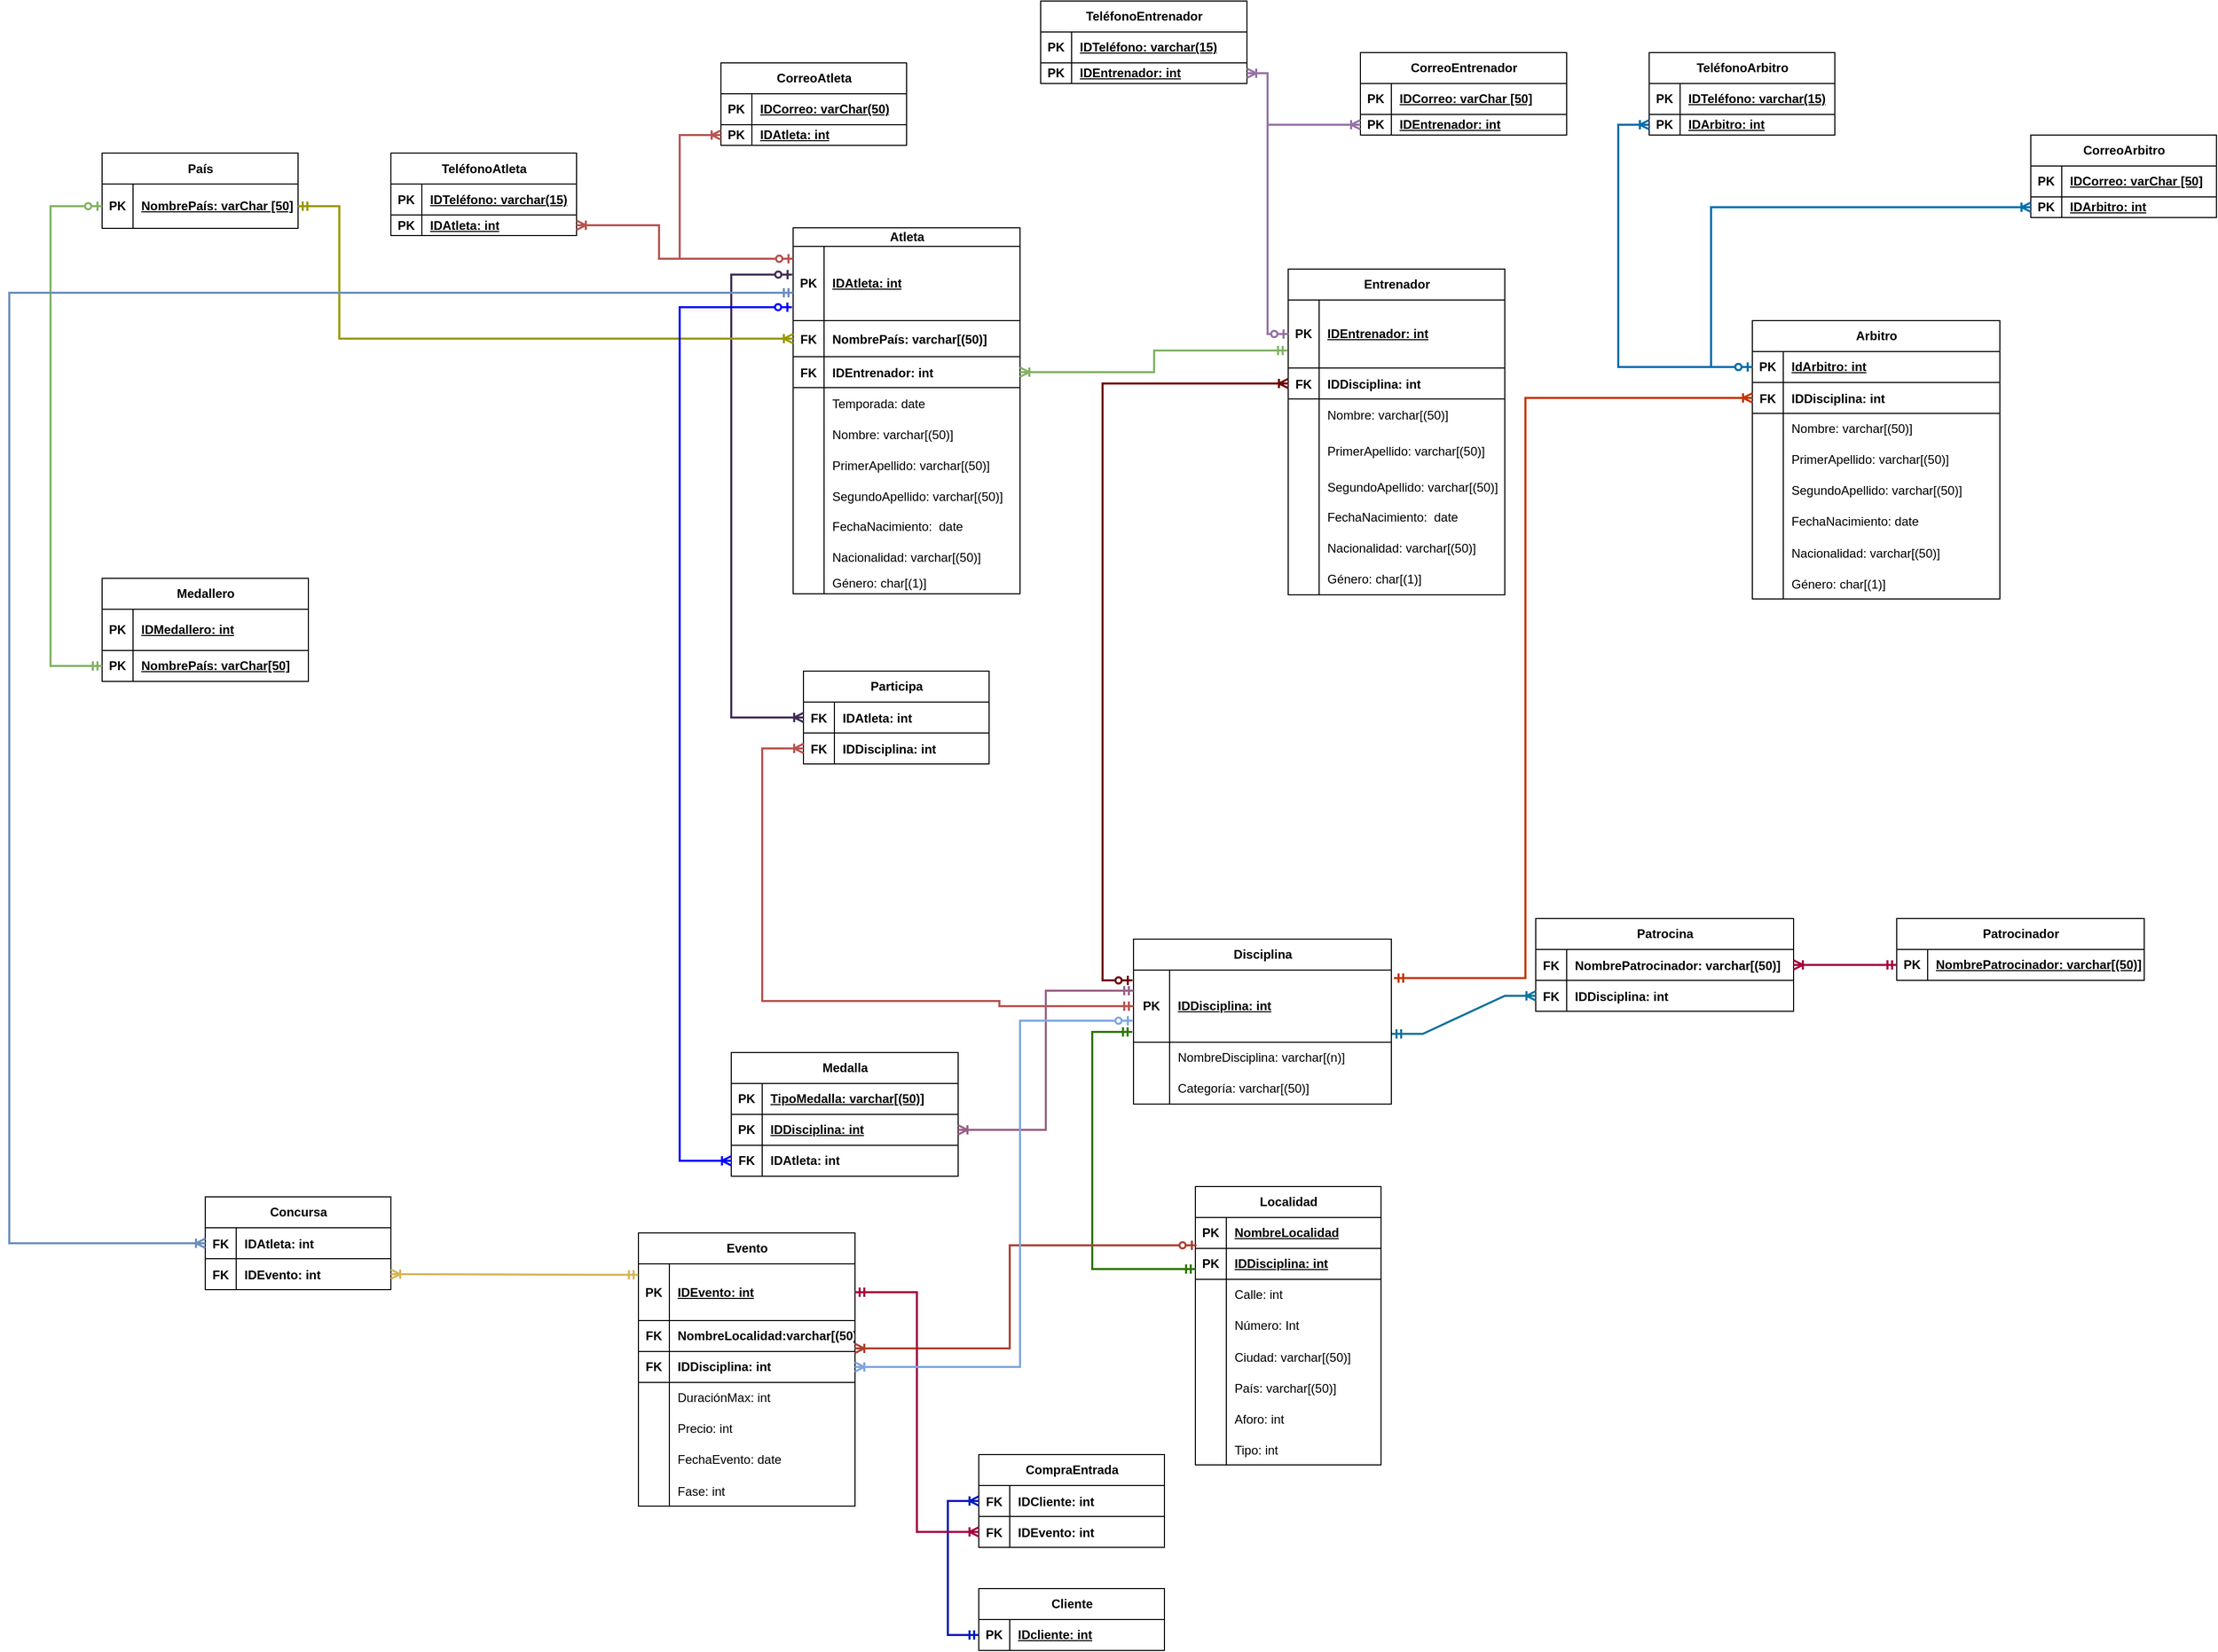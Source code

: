 <mxfile version="24.7.17">
  <diagram name="Página-1" id="cWyOJy4rAa10n7n6FvPp">
    <mxGraphModel grid="1" page="1" gridSize="10" guides="1" tooltips="1" connect="1" arrows="1" fold="1" pageScale="1" pageWidth="850" pageHeight="1100" math="0" shadow="0">
      <root>
        <mxCell id="0" />
        <mxCell id="1" parent="0" />
        <mxCell id="36T4z24LOP3LeD5Vtb74-15" value="Evento" style="shape=table;startSize=30;container=1;collapsible=1;childLayout=tableLayout;fixedRows=1;rowLines=0;fontStyle=1;align=center;resizeLast=1;html=1;" vertex="1" parent="1">
          <mxGeometry x="-160" y="545" width="210" height="265" as="geometry" />
        </mxCell>
        <mxCell id="36T4z24LOP3LeD5Vtb74-16" value="" style="shape=tableRow;horizontal=0;startSize=0;swimlaneHead=0;swimlaneBody=0;fillColor=none;collapsible=0;dropTarget=0;points=[[0,0.5],[1,0.5]];portConstraint=eastwest;top=0;left=0;right=0;bottom=1;" vertex="1" parent="36T4z24LOP3LeD5Vtb74-15">
          <mxGeometry y="30" width="210" height="55" as="geometry" />
        </mxCell>
        <mxCell id="36T4z24LOP3LeD5Vtb74-17" value="PK" style="shape=partialRectangle;connectable=0;fillColor=none;top=0;left=0;bottom=0;right=0;fontStyle=1;overflow=hidden;whiteSpace=wrap;html=1;" vertex="1" parent="36T4z24LOP3LeD5Vtb74-16">
          <mxGeometry width="30" height="55" as="geometry">
            <mxRectangle width="30" height="55" as="alternateBounds" />
          </mxGeometry>
        </mxCell>
        <mxCell id="36T4z24LOP3LeD5Vtb74-18" value="IDEvento: int" style="shape=partialRectangle;connectable=0;fillColor=none;top=0;left=0;bottom=0;right=0;align=left;spacingLeft=6;fontStyle=5;overflow=hidden;whiteSpace=wrap;html=1;" vertex="1" parent="36T4z24LOP3LeD5Vtb74-16">
          <mxGeometry x="30" width="180" height="55" as="geometry">
            <mxRectangle width="180" height="55" as="alternateBounds" />
          </mxGeometry>
        </mxCell>
        <mxCell id="vCqpdsKRJKgijNCNeV1A-1" value="" style="shape=tableRow;horizontal=0;startSize=0;swimlaneHead=0;swimlaneBody=0;fillColor=none;collapsible=0;dropTarget=0;points=[[0,0.5],[1,0.5]];portConstraint=eastwest;top=0;left=0;right=0;bottom=1;" vertex="1" parent="36T4z24LOP3LeD5Vtb74-15">
          <mxGeometry y="85" width="210" height="30" as="geometry" />
        </mxCell>
        <mxCell id="vCqpdsKRJKgijNCNeV1A-2" value="FK" style="shape=partialRectangle;connectable=0;fillColor=none;top=0;left=0;bottom=0;right=0;editable=1;overflow=hidden;whiteSpace=wrap;html=1;fontStyle=1" vertex="1" parent="vCqpdsKRJKgijNCNeV1A-1">
          <mxGeometry width="30" height="30" as="geometry">
            <mxRectangle width="30" height="30" as="alternateBounds" />
          </mxGeometry>
        </mxCell>
        <mxCell id="vCqpdsKRJKgijNCNeV1A-3" value="NombreLocalidad:varchar[(50)]" style="shape=partialRectangle;connectable=0;fillColor=none;top=0;left=0;bottom=0;right=0;align=left;spacingLeft=6;overflow=hidden;whiteSpace=wrap;html=1;fontStyle=1" vertex="1" parent="vCqpdsKRJKgijNCNeV1A-1">
          <mxGeometry x="30" width="180" height="30" as="geometry">
            <mxRectangle width="180" height="30" as="alternateBounds" />
          </mxGeometry>
        </mxCell>
        <mxCell id="36T4z24LOP3LeD5Vtb74-19" value="" style="shape=tableRow;horizontal=0;startSize=0;swimlaneHead=0;swimlaneBody=0;fillColor=none;collapsible=0;dropTarget=0;points=[[0,0.5],[1,0.5]];portConstraint=eastwest;top=0;left=0;right=0;bottom=1;" vertex="1" parent="36T4z24LOP3LeD5Vtb74-15">
          <mxGeometry y="115" width="210" height="30" as="geometry" />
        </mxCell>
        <mxCell id="36T4z24LOP3LeD5Vtb74-20" value="FK" style="shape=partialRectangle;connectable=0;fillColor=none;top=0;left=0;bottom=0;right=0;editable=1;overflow=hidden;whiteSpace=wrap;html=1;fontStyle=1" vertex="1" parent="36T4z24LOP3LeD5Vtb74-19">
          <mxGeometry width="30" height="30" as="geometry">
            <mxRectangle width="30" height="30" as="alternateBounds" />
          </mxGeometry>
        </mxCell>
        <mxCell id="36T4z24LOP3LeD5Vtb74-21" value="IDDisciplina: int" style="shape=partialRectangle;connectable=0;fillColor=none;top=0;left=0;bottom=0;right=0;align=left;spacingLeft=6;overflow=hidden;whiteSpace=wrap;html=1;fontStyle=1" vertex="1" parent="36T4z24LOP3LeD5Vtb74-19">
          <mxGeometry x="30" width="180" height="30" as="geometry">
            <mxRectangle width="180" height="30" as="alternateBounds" />
          </mxGeometry>
        </mxCell>
        <mxCell id="LZco95R0kcnfF2moG8rG-34" value="" style="shape=tableRow;horizontal=0;startSize=0;swimlaneHead=0;swimlaneBody=0;fillColor=none;collapsible=0;dropTarget=0;points=[[0,0.5],[1,0.5]];portConstraint=eastwest;top=0;left=0;right=0;bottom=0;" vertex="1" parent="36T4z24LOP3LeD5Vtb74-15">
          <mxGeometry y="145" width="210" height="30" as="geometry" />
        </mxCell>
        <mxCell id="LZco95R0kcnfF2moG8rG-35" value="" style="shape=partialRectangle;connectable=0;fillColor=none;top=0;left=0;bottom=0;right=0;editable=1;overflow=hidden;whiteSpace=wrap;html=1;" vertex="1" parent="LZco95R0kcnfF2moG8rG-34">
          <mxGeometry width="30" height="30" as="geometry">
            <mxRectangle width="30" height="30" as="alternateBounds" />
          </mxGeometry>
        </mxCell>
        <mxCell id="LZco95R0kcnfF2moG8rG-36" value="DuraciónMax: int" style="shape=partialRectangle;connectable=0;fillColor=none;top=0;left=0;bottom=0;right=0;align=left;spacingLeft=6;overflow=hidden;whiteSpace=wrap;html=1;" vertex="1" parent="LZco95R0kcnfF2moG8rG-34">
          <mxGeometry x="30" width="180" height="30" as="geometry">
            <mxRectangle width="180" height="30" as="alternateBounds" />
          </mxGeometry>
        </mxCell>
        <mxCell id="36T4z24LOP3LeD5Vtb74-22" value="" style="shape=tableRow;horizontal=0;startSize=0;swimlaneHead=0;swimlaneBody=0;fillColor=none;collapsible=0;dropTarget=0;points=[[0,0.5],[1,0.5]];portConstraint=eastwest;top=0;left=0;right=0;bottom=0;" vertex="1" parent="36T4z24LOP3LeD5Vtb74-15">
          <mxGeometry y="175" width="210" height="30" as="geometry" />
        </mxCell>
        <mxCell id="36T4z24LOP3LeD5Vtb74-23" value="" style="shape=partialRectangle;connectable=0;fillColor=none;top=0;left=0;bottom=0;right=0;editable=1;overflow=hidden;whiteSpace=wrap;html=1;" vertex="1" parent="36T4z24LOP3LeD5Vtb74-22">
          <mxGeometry width="30" height="30" as="geometry">
            <mxRectangle width="30" height="30" as="alternateBounds" />
          </mxGeometry>
        </mxCell>
        <mxCell id="36T4z24LOP3LeD5Vtb74-24" value="Precio: int" style="shape=partialRectangle;connectable=0;fillColor=none;top=0;left=0;bottom=0;right=0;align=left;spacingLeft=6;overflow=hidden;whiteSpace=wrap;html=1;" vertex="1" parent="36T4z24LOP3LeD5Vtb74-22">
          <mxGeometry x="30" width="180" height="30" as="geometry">
            <mxRectangle width="180" height="30" as="alternateBounds" />
          </mxGeometry>
        </mxCell>
        <mxCell id="36T4z24LOP3LeD5Vtb74-25" value="" style="shape=tableRow;horizontal=0;startSize=0;swimlaneHead=0;swimlaneBody=0;fillColor=none;collapsible=0;dropTarget=0;points=[[0,0.5],[1,0.5]];portConstraint=eastwest;top=0;left=0;right=0;bottom=0;" vertex="1" parent="36T4z24LOP3LeD5Vtb74-15">
          <mxGeometry y="205" width="210" height="30" as="geometry" />
        </mxCell>
        <mxCell id="36T4z24LOP3LeD5Vtb74-26" value="" style="shape=partialRectangle;connectable=0;fillColor=none;top=0;left=0;bottom=0;right=0;editable=1;overflow=hidden;whiteSpace=wrap;html=1;" vertex="1" parent="36T4z24LOP3LeD5Vtb74-25">
          <mxGeometry width="30" height="30" as="geometry">
            <mxRectangle width="30" height="30" as="alternateBounds" />
          </mxGeometry>
        </mxCell>
        <mxCell id="36T4z24LOP3LeD5Vtb74-27" value="FechaEvento: date" style="shape=partialRectangle;connectable=0;fillColor=none;top=0;left=0;bottom=0;right=0;align=left;spacingLeft=6;overflow=hidden;whiteSpace=wrap;html=1;" vertex="1" parent="36T4z24LOP3LeD5Vtb74-25">
          <mxGeometry x="30" width="180" height="30" as="geometry">
            <mxRectangle width="180" height="30" as="alternateBounds" />
          </mxGeometry>
        </mxCell>
        <mxCell id="36T4z24LOP3LeD5Vtb74-126" value="" style="shape=tableRow;horizontal=0;startSize=0;swimlaneHead=0;swimlaneBody=0;fillColor=none;collapsible=0;dropTarget=0;points=[[0,0.5],[1,0.5]];portConstraint=eastwest;top=0;left=0;right=0;bottom=0;" vertex="1" parent="36T4z24LOP3LeD5Vtb74-15">
          <mxGeometry y="235" width="210" height="30" as="geometry" />
        </mxCell>
        <mxCell id="36T4z24LOP3LeD5Vtb74-127" value="" style="shape=partialRectangle;connectable=0;fillColor=none;top=0;left=0;bottom=0;right=0;editable=1;overflow=hidden;" vertex="1" parent="36T4z24LOP3LeD5Vtb74-126">
          <mxGeometry width="30" height="30" as="geometry">
            <mxRectangle width="30" height="30" as="alternateBounds" />
          </mxGeometry>
        </mxCell>
        <mxCell id="36T4z24LOP3LeD5Vtb74-128" value="Fase: int" style="shape=partialRectangle;connectable=0;fillColor=none;top=0;left=0;bottom=0;right=0;align=left;spacingLeft=6;overflow=hidden;" vertex="1" parent="36T4z24LOP3LeD5Vtb74-126">
          <mxGeometry x="30" width="180" height="30" as="geometry">
            <mxRectangle width="180" height="30" as="alternateBounds" />
          </mxGeometry>
        </mxCell>
        <mxCell id="36T4z24LOP3LeD5Vtb74-138" value="Entrenador" style="shape=table;startSize=30;container=1;collapsible=1;childLayout=tableLayout;fixedRows=1;rowLines=0;fontStyle=1;align=center;resizeLast=1;html=1;" vertex="1" parent="1">
          <mxGeometry x="470" y="-390" width="210" height="316" as="geometry" />
        </mxCell>
        <mxCell id="36T4z24LOP3LeD5Vtb74-139" value="" style="shape=tableRow;horizontal=0;startSize=0;swimlaneHead=0;swimlaneBody=0;fillColor=none;collapsible=0;dropTarget=0;points=[[0,0.5],[1,0.5]];portConstraint=eastwest;top=0;left=0;right=0;bottom=1;" vertex="1" parent="36T4z24LOP3LeD5Vtb74-138">
          <mxGeometry y="30" width="210" height="66" as="geometry" />
        </mxCell>
        <mxCell id="36T4z24LOP3LeD5Vtb74-140" value="PK" style="shape=partialRectangle;connectable=0;fillColor=none;top=0;left=0;bottom=0;right=0;fontStyle=1;overflow=hidden;whiteSpace=wrap;html=1;" vertex="1" parent="36T4z24LOP3LeD5Vtb74-139">
          <mxGeometry width="30" height="66" as="geometry">
            <mxRectangle width="30" height="66" as="alternateBounds" />
          </mxGeometry>
        </mxCell>
        <mxCell id="36T4z24LOP3LeD5Vtb74-141" value="IDEntrenador: int" style="shape=partialRectangle;connectable=0;fillColor=none;top=0;left=0;bottom=0;right=0;align=left;spacingLeft=6;fontStyle=5;overflow=hidden;whiteSpace=wrap;html=1;" vertex="1" parent="36T4z24LOP3LeD5Vtb74-139">
          <mxGeometry x="30" width="180" height="66" as="geometry">
            <mxRectangle width="180" height="66" as="alternateBounds" />
          </mxGeometry>
        </mxCell>
        <mxCell id="36T4z24LOP3LeD5Vtb74-164" value="" style="shape=tableRow;horizontal=0;startSize=0;swimlaneHead=0;swimlaneBody=0;fillColor=none;collapsible=0;dropTarget=0;points=[[0,0.5],[1,0.5]];portConstraint=eastwest;top=0;left=0;right=0;bottom=1;fontStyle=0;spacing=2;fontSize=12;" vertex="1" parent="36T4z24LOP3LeD5Vtb74-138">
          <mxGeometry y="96" width="210" height="30" as="geometry" />
        </mxCell>
        <mxCell id="36T4z24LOP3LeD5Vtb74-165" value="FK" style="shape=partialRectangle;connectable=0;fillColor=none;top=0;left=0;bottom=0;right=0;editable=1;overflow=hidden;fontStyle=1" vertex="1" parent="36T4z24LOP3LeD5Vtb74-164">
          <mxGeometry width="30" height="30" as="geometry">
            <mxRectangle width="30" height="30" as="alternateBounds" />
          </mxGeometry>
        </mxCell>
        <mxCell id="36T4z24LOP3LeD5Vtb74-166" value="IDDisciplina: int" style="shape=partialRectangle;connectable=0;fillColor=none;top=0;left=0;bottom=0;right=0;align=left;spacingLeft=6;overflow=hidden;fontStyle=1" vertex="1" parent="36T4z24LOP3LeD5Vtb74-164">
          <mxGeometry x="30" width="180" height="30" as="geometry">
            <mxRectangle width="180" height="30" as="alternateBounds" />
          </mxGeometry>
        </mxCell>
        <mxCell id="wlwj411Kuk6rDO_IyDqp-84" value="" style="shape=tableRow;horizontal=0;startSize=0;swimlaneHead=0;swimlaneBody=0;fillColor=none;collapsible=0;dropTarget=0;points=[[0,0.5],[1,0.5]];portConstraint=eastwest;top=0;left=0;right=0;bottom=0;" vertex="1" parent="36T4z24LOP3LeD5Vtb74-138">
          <mxGeometry y="126" width="210" height="30" as="geometry" />
        </mxCell>
        <mxCell id="wlwj411Kuk6rDO_IyDqp-85" value="" style="shape=partialRectangle;connectable=0;fillColor=none;top=0;left=0;bottom=0;right=0;editable=1;overflow=hidden;" vertex="1" parent="wlwj411Kuk6rDO_IyDqp-84">
          <mxGeometry width="30" height="30" as="geometry">
            <mxRectangle width="30" height="30" as="alternateBounds" />
          </mxGeometry>
        </mxCell>
        <mxCell id="wlwj411Kuk6rDO_IyDqp-86" value="Nombre: varchar[(50)]" style="shape=partialRectangle;connectable=0;fillColor=none;top=0;left=0;bottom=0;right=0;align=left;spacingLeft=6;overflow=hidden;" vertex="1" parent="wlwj411Kuk6rDO_IyDqp-84">
          <mxGeometry x="30" width="180" height="30" as="geometry">
            <mxRectangle width="180" height="30" as="alternateBounds" />
          </mxGeometry>
        </mxCell>
        <mxCell id="36T4z24LOP3LeD5Vtb74-167" value="" style="shape=tableRow;horizontal=0;startSize=0;swimlaneHead=0;swimlaneBody=0;fillColor=none;collapsible=0;dropTarget=0;points=[[0,0.5],[1,0.5]];portConstraint=eastwest;top=0;left=0;right=0;bottom=0;" vertex="1" parent="36T4z24LOP3LeD5Vtb74-138">
          <mxGeometry y="156" width="210" height="40" as="geometry" />
        </mxCell>
        <mxCell id="36T4z24LOP3LeD5Vtb74-168" value="" style="shape=partialRectangle;connectable=0;fillColor=none;top=0;left=0;bottom=0;right=0;editable=1;overflow=hidden;" vertex="1" parent="36T4z24LOP3LeD5Vtb74-167">
          <mxGeometry width="30" height="40" as="geometry">
            <mxRectangle width="30" height="40" as="alternateBounds" />
          </mxGeometry>
        </mxCell>
        <mxCell id="36T4z24LOP3LeD5Vtb74-169" value="PrimerApellido: varchar[(50)]" style="shape=partialRectangle;connectable=0;fillColor=none;top=0;left=0;bottom=0;right=0;align=left;spacingLeft=6;overflow=hidden;" vertex="1" parent="36T4z24LOP3LeD5Vtb74-167">
          <mxGeometry x="30" width="180" height="40" as="geometry">
            <mxRectangle width="180" height="40" as="alternateBounds" />
          </mxGeometry>
        </mxCell>
        <mxCell id="36T4z24LOP3LeD5Vtb74-170" value="" style="shape=tableRow;horizontal=0;startSize=0;swimlaneHead=0;swimlaneBody=0;fillColor=none;collapsible=0;dropTarget=0;points=[[0,0.5],[1,0.5]];portConstraint=eastwest;top=0;left=0;right=0;bottom=0;" vertex="1" parent="36T4z24LOP3LeD5Vtb74-138">
          <mxGeometry y="196" width="210" height="30" as="geometry" />
        </mxCell>
        <mxCell id="36T4z24LOP3LeD5Vtb74-171" value="" style="shape=partialRectangle;connectable=0;fillColor=none;top=0;left=0;bottom=0;right=0;editable=1;overflow=hidden;" vertex="1" parent="36T4z24LOP3LeD5Vtb74-170">
          <mxGeometry width="30" height="30" as="geometry">
            <mxRectangle width="30" height="30" as="alternateBounds" />
          </mxGeometry>
        </mxCell>
        <mxCell id="36T4z24LOP3LeD5Vtb74-172" value="SegundoApellido: varchar[(50)]" style="shape=partialRectangle;connectable=0;fillColor=none;top=0;left=0;bottom=0;right=0;align=left;spacingLeft=6;overflow=hidden;" vertex="1" parent="36T4z24LOP3LeD5Vtb74-170">
          <mxGeometry x="30" width="180" height="30" as="geometry">
            <mxRectangle width="180" height="30" as="alternateBounds" />
          </mxGeometry>
        </mxCell>
        <mxCell id="36T4z24LOP3LeD5Vtb74-142" value="" style="shape=tableRow;horizontal=0;startSize=0;swimlaneHead=0;swimlaneBody=0;fillColor=none;collapsible=0;dropTarget=0;points=[[0,0.5],[1,0.5]];portConstraint=eastwest;top=0;left=0;right=0;bottom=0;" vertex="1" parent="36T4z24LOP3LeD5Vtb74-138">
          <mxGeometry y="226" width="210" height="30" as="geometry" />
        </mxCell>
        <mxCell id="36T4z24LOP3LeD5Vtb74-143" value="" style="shape=partialRectangle;connectable=0;fillColor=none;top=0;left=0;bottom=0;right=0;editable=1;overflow=hidden;whiteSpace=wrap;html=1;" vertex="1" parent="36T4z24LOP3LeD5Vtb74-142">
          <mxGeometry width="30" height="30" as="geometry">
            <mxRectangle width="30" height="30" as="alternateBounds" />
          </mxGeometry>
        </mxCell>
        <mxCell id="36T4z24LOP3LeD5Vtb74-144" value="&lt;div&gt;FechaNacimiento:&amp;nbsp; date&lt;br&gt;&lt;/div&gt;" style="shape=partialRectangle;connectable=0;fillColor=none;top=0;left=0;bottom=0;right=0;align=left;spacingLeft=6;overflow=hidden;whiteSpace=wrap;html=1;" vertex="1" parent="36T4z24LOP3LeD5Vtb74-142">
          <mxGeometry x="30" width="180" height="30" as="geometry">
            <mxRectangle width="180" height="30" as="alternateBounds" />
          </mxGeometry>
        </mxCell>
        <mxCell id="36T4z24LOP3LeD5Vtb74-145" value="" style="shape=tableRow;horizontal=0;startSize=0;swimlaneHead=0;swimlaneBody=0;fillColor=none;collapsible=0;dropTarget=0;points=[[0,0.5],[1,0.5]];portConstraint=eastwest;top=0;left=0;right=0;bottom=0;" vertex="1" parent="36T4z24LOP3LeD5Vtb74-138">
          <mxGeometry y="256" width="210" height="30" as="geometry" />
        </mxCell>
        <mxCell id="36T4z24LOP3LeD5Vtb74-146" value="" style="shape=partialRectangle;connectable=0;fillColor=none;top=0;left=0;bottom=0;right=0;editable=1;overflow=hidden;whiteSpace=wrap;html=1;" vertex="1" parent="36T4z24LOP3LeD5Vtb74-145">
          <mxGeometry width="30" height="30" as="geometry">
            <mxRectangle width="30" height="30" as="alternateBounds" />
          </mxGeometry>
        </mxCell>
        <mxCell id="36T4z24LOP3LeD5Vtb74-147" value="Nacionalidad: varchar[(50)] " style="shape=partialRectangle;connectable=0;fillColor=none;top=0;left=0;bottom=0;right=0;align=left;spacingLeft=6;overflow=hidden;whiteSpace=wrap;html=1;" vertex="1" parent="36T4z24LOP3LeD5Vtb74-145">
          <mxGeometry x="30" width="180" height="30" as="geometry">
            <mxRectangle width="180" height="30" as="alternateBounds" />
          </mxGeometry>
        </mxCell>
        <mxCell id="36T4z24LOP3LeD5Vtb74-148" value="" style="shape=tableRow;horizontal=0;startSize=0;swimlaneHead=0;swimlaneBody=0;fillColor=none;collapsible=0;dropTarget=0;points=[[0,0.5],[1,0.5]];portConstraint=eastwest;top=0;left=0;right=0;bottom=0;" vertex="1" parent="36T4z24LOP3LeD5Vtb74-138">
          <mxGeometry y="286" width="210" height="30" as="geometry" />
        </mxCell>
        <mxCell id="36T4z24LOP3LeD5Vtb74-149" value="" style="shape=partialRectangle;connectable=0;fillColor=none;top=0;left=0;bottom=0;right=0;editable=1;overflow=hidden;whiteSpace=wrap;html=1;" vertex="1" parent="36T4z24LOP3LeD5Vtb74-148">
          <mxGeometry width="30" height="30" as="geometry">
            <mxRectangle width="30" height="30" as="alternateBounds" />
          </mxGeometry>
        </mxCell>
        <mxCell id="36T4z24LOP3LeD5Vtb74-150" value="&lt;div&gt;Género: char[(1)]&lt;br&gt;&lt;/div&gt;" style="shape=partialRectangle;connectable=0;fillColor=none;top=0;left=0;bottom=0;right=0;align=left;spacingLeft=6;overflow=hidden;whiteSpace=wrap;html=1;" vertex="1" parent="36T4z24LOP3LeD5Vtb74-148">
          <mxGeometry x="30" width="180" height="30" as="geometry">
            <mxRectangle width="180" height="30" as="alternateBounds" />
          </mxGeometry>
        </mxCell>
        <mxCell id="36T4z24LOP3LeD5Vtb74-151" value="Arbitro" style="shape=table;startSize=30;container=1;collapsible=1;childLayout=tableLayout;fixedRows=1;rowLines=0;fontStyle=1;align=center;resizeLast=1;html=1;" vertex="1" parent="1">
          <mxGeometry x="920" y="-340" width="240" height="270" as="geometry" />
        </mxCell>
        <mxCell id="36T4z24LOP3LeD5Vtb74-152" value="" style="shape=tableRow;horizontal=0;startSize=0;swimlaneHead=0;swimlaneBody=0;fillColor=none;collapsible=0;dropTarget=0;points=[[0,0.5],[1,0.5]];portConstraint=eastwest;top=0;left=0;right=0;bottom=1;" vertex="1" parent="36T4z24LOP3LeD5Vtb74-151">
          <mxGeometry y="30" width="240" height="30" as="geometry" />
        </mxCell>
        <mxCell id="36T4z24LOP3LeD5Vtb74-153" value="PK" style="shape=partialRectangle;connectable=0;fillColor=none;top=0;left=0;bottom=0;right=0;fontStyle=1;overflow=hidden;whiteSpace=wrap;html=1;" vertex="1" parent="36T4z24LOP3LeD5Vtb74-152">
          <mxGeometry width="30" height="30" as="geometry">
            <mxRectangle width="30" height="30" as="alternateBounds" />
          </mxGeometry>
        </mxCell>
        <mxCell id="36T4z24LOP3LeD5Vtb74-154" value="IdArbitro: int" style="shape=partialRectangle;connectable=0;fillColor=none;top=0;left=0;bottom=0;right=0;align=left;spacingLeft=6;fontStyle=5;overflow=hidden;whiteSpace=wrap;html=1;" vertex="1" parent="36T4z24LOP3LeD5Vtb74-152">
          <mxGeometry x="30" width="210" height="30" as="geometry">
            <mxRectangle width="210" height="30" as="alternateBounds" />
          </mxGeometry>
        </mxCell>
        <mxCell id="q2yrCnXa5M1frAqMx9y7-29" value="" style="shape=tableRow;horizontal=0;startSize=0;swimlaneHead=0;swimlaneBody=0;fillColor=none;collapsible=0;dropTarget=0;points=[[0,0.5],[1,0.5]];portConstraint=eastwest;top=0;left=0;right=0;bottom=0;" vertex="1" parent="36T4z24LOP3LeD5Vtb74-151">
          <mxGeometry y="60" width="240" height="30" as="geometry" />
        </mxCell>
        <mxCell id="q2yrCnXa5M1frAqMx9y7-30" value="FK" style="shape=partialRectangle;connectable=0;fillColor=none;top=0;left=0;bottom=1;right=0;editable=1;overflow=hidden;fontStyle=1" vertex="1" parent="q2yrCnXa5M1frAqMx9y7-29">
          <mxGeometry width="30" height="30" as="geometry">
            <mxRectangle width="30" height="30" as="alternateBounds" />
          </mxGeometry>
        </mxCell>
        <mxCell id="q2yrCnXa5M1frAqMx9y7-31" value="IDDisciplina: int" style="shape=partialRectangle;connectable=0;fillColor=none;top=0;left=0;bottom=1;right=0;align=left;spacingLeft=6;overflow=hidden;fontStyle=1" vertex="1" parent="q2yrCnXa5M1frAqMx9y7-29">
          <mxGeometry x="30" width="210" height="30" as="geometry">
            <mxRectangle width="210" height="30" as="alternateBounds" />
          </mxGeometry>
        </mxCell>
        <mxCell id="36T4z24LOP3LeD5Vtb74-155" value="" style="shape=tableRow;horizontal=0;startSize=0;swimlaneHead=0;swimlaneBody=0;fillColor=none;collapsible=0;dropTarget=0;points=[[0,0.5],[1,0.5]];portConstraint=eastwest;top=0;left=0;right=0;bottom=0;" vertex="1" parent="36T4z24LOP3LeD5Vtb74-151">
          <mxGeometry y="90" width="240" height="30" as="geometry" />
        </mxCell>
        <mxCell id="36T4z24LOP3LeD5Vtb74-156" value="" style="shape=partialRectangle;connectable=0;fillColor=none;top=0;left=0;bottom=0;right=0;editable=1;overflow=hidden;whiteSpace=wrap;html=1;" vertex="1" parent="36T4z24LOP3LeD5Vtb74-155">
          <mxGeometry width="30" height="30" as="geometry">
            <mxRectangle width="30" height="30" as="alternateBounds" />
          </mxGeometry>
        </mxCell>
        <mxCell id="36T4z24LOP3LeD5Vtb74-157" value="Nombre: varchar[(50)]" style="shape=partialRectangle;connectable=0;fillColor=none;top=0;left=0;bottom=0;right=0;align=left;spacingLeft=6;overflow=hidden;whiteSpace=wrap;html=1;" vertex="1" parent="36T4z24LOP3LeD5Vtb74-155">
          <mxGeometry x="30" width="210" height="30" as="geometry">
            <mxRectangle width="210" height="30" as="alternateBounds" />
          </mxGeometry>
        </mxCell>
        <mxCell id="36T4z24LOP3LeD5Vtb74-158" value="" style="shape=tableRow;horizontal=0;startSize=0;swimlaneHead=0;swimlaneBody=0;fillColor=none;collapsible=0;dropTarget=0;points=[[0,0.5],[1,0.5]];portConstraint=eastwest;top=0;left=0;right=0;bottom=0;" vertex="1" parent="36T4z24LOP3LeD5Vtb74-151">
          <mxGeometry y="120" width="240" height="30" as="geometry" />
        </mxCell>
        <mxCell id="36T4z24LOP3LeD5Vtb74-159" value="" style="shape=partialRectangle;connectable=0;fillColor=none;top=0;left=0;bottom=0;right=0;editable=1;overflow=hidden;whiteSpace=wrap;html=1;" vertex="1" parent="36T4z24LOP3LeD5Vtb74-158">
          <mxGeometry width="30" height="30" as="geometry">
            <mxRectangle width="30" height="30" as="alternateBounds" />
          </mxGeometry>
        </mxCell>
        <mxCell id="36T4z24LOP3LeD5Vtb74-160" value="PrimerApellido: varchar[(50)]" style="shape=partialRectangle;connectable=0;fillColor=none;top=0;left=0;bottom=0;right=0;align=left;spacingLeft=6;overflow=hidden;whiteSpace=wrap;html=1;" vertex="1" parent="36T4z24LOP3LeD5Vtb74-158">
          <mxGeometry x="30" width="210" height="30" as="geometry">
            <mxRectangle width="210" height="30" as="alternateBounds" />
          </mxGeometry>
        </mxCell>
        <mxCell id="36T4z24LOP3LeD5Vtb74-161" value="" style="shape=tableRow;horizontal=0;startSize=0;swimlaneHead=0;swimlaneBody=0;fillColor=none;collapsible=0;dropTarget=0;points=[[0,0.5],[1,0.5]];portConstraint=eastwest;top=0;left=0;right=0;bottom=0;" vertex="1" parent="36T4z24LOP3LeD5Vtb74-151">
          <mxGeometry y="150" width="240" height="30" as="geometry" />
        </mxCell>
        <mxCell id="36T4z24LOP3LeD5Vtb74-162" value="" style="shape=partialRectangle;connectable=0;fillColor=none;top=0;left=0;bottom=0;right=0;editable=1;overflow=hidden;whiteSpace=wrap;html=1;" vertex="1" parent="36T4z24LOP3LeD5Vtb74-161">
          <mxGeometry width="30" height="30" as="geometry">
            <mxRectangle width="30" height="30" as="alternateBounds" />
          </mxGeometry>
        </mxCell>
        <mxCell id="36T4z24LOP3LeD5Vtb74-163" value="SegundoApellido: varchar[(50)]" style="shape=partialRectangle;connectable=0;fillColor=none;top=0;left=0;bottom=0;right=0;align=left;spacingLeft=6;overflow=hidden;whiteSpace=wrap;html=1;" vertex="1" parent="36T4z24LOP3LeD5Vtb74-161">
          <mxGeometry x="30" width="210" height="30" as="geometry">
            <mxRectangle width="210" height="30" as="alternateBounds" />
          </mxGeometry>
        </mxCell>
        <mxCell id="9tRWBcBBaT76NV6u4gut-1" value="" style="shape=tableRow;horizontal=0;startSize=0;swimlaneHead=0;swimlaneBody=0;fillColor=none;collapsible=0;dropTarget=0;points=[[0,0.5],[1,0.5]];portConstraint=eastwest;top=0;left=0;right=0;bottom=0;" vertex="1" parent="36T4z24LOP3LeD5Vtb74-151">
          <mxGeometry y="180" width="240" height="30" as="geometry" />
        </mxCell>
        <mxCell id="9tRWBcBBaT76NV6u4gut-2" value="" style="shape=partialRectangle;connectable=0;fillColor=none;top=0;left=0;bottom=0;right=0;editable=1;overflow=hidden;whiteSpace=wrap;html=1;" vertex="1" parent="9tRWBcBBaT76NV6u4gut-1">
          <mxGeometry width="30" height="30" as="geometry">
            <mxRectangle width="30" height="30" as="alternateBounds" />
          </mxGeometry>
        </mxCell>
        <mxCell id="9tRWBcBBaT76NV6u4gut-3" value="FechaNacimiento: date" style="shape=partialRectangle;connectable=0;fillColor=none;top=0;left=0;bottom=0;right=0;align=left;spacingLeft=6;overflow=hidden;whiteSpace=wrap;html=1;" vertex="1" parent="9tRWBcBBaT76NV6u4gut-1">
          <mxGeometry x="30" width="210" height="30" as="geometry">
            <mxRectangle width="210" height="30" as="alternateBounds" />
          </mxGeometry>
        </mxCell>
        <mxCell id="nFd2LTMDBVpqRNZDv_q9-33" value="" style="shape=tableRow;horizontal=0;startSize=0;swimlaneHead=0;swimlaneBody=0;fillColor=none;collapsible=0;dropTarget=0;points=[[0,0.5],[1,0.5]];portConstraint=eastwest;top=0;left=0;right=0;bottom=0;" vertex="1" parent="36T4z24LOP3LeD5Vtb74-151">
          <mxGeometry y="210" width="240" height="30" as="geometry" />
        </mxCell>
        <mxCell id="nFd2LTMDBVpqRNZDv_q9-34" value="" style="shape=partialRectangle;connectable=0;fillColor=none;top=0;left=0;bottom=0;right=0;editable=1;overflow=hidden;" vertex="1" parent="nFd2LTMDBVpqRNZDv_q9-33">
          <mxGeometry width="30" height="30" as="geometry">
            <mxRectangle width="30" height="30" as="alternateBounds" />
          </mxGeometry>
        </mxCell>
        <mxCell id="nFd2LTMDBVpqRNZDv_q9-35" value="Nacionalidad: varchar[(50)]" style="shape=partialRectangle;connectable=0;fillColor=none;top=0;left=0;bottom=0;right=0;align=left;spacingLeft=6;overflow=hidden;" vertex="1" parent="nFd2LTMDBVpqRNZDv_q9-33">
          <mxGeometry x="30" width="210" height="30" as="geometry">
            <mxRectangle width="210" height="30" as="alternateBounds" />
          </mxGeometry>
        </mxCell>
        <mxCell id="nFd2LTMDBVpqRNZDv_q9-36" value="" style="shape=tableRow;horizontal=0;startSize=0;swimlaneHead=0;swimlaneBody=0;fillColor=none;collapsible=0;dropTarget=0;points=[[0,0.5],[1,0.5]];portConstraint=eastwest;top=0;left=0;right=0;bottom=0;" vertex="1" parent="36T4z24LOP3LeD5Vtb74-151">
          <mxGeometry y="240" width="240" height="30" as="geometry" />
        </mxCell>
        <mxCell id="nFd2LTMDBVpqRNZDv_q9-37" value="" style="shape=partialRectangle;connectable=0;fillColor=none;top=0;left=0;bottom=0;right=0;editable=1;overflow=hidden;" vertex="1" parent="nFd2LTMDBVpqRNZDv_q9-36">
          <mxGeometry width="30" height="30" as="geometry">
            <mxRectangle width="30" height="30" as="alternateBounds" />
          </mxGeometry>
        </mxCell>
        <mxCell id="nFd2LTMDBVpqRNZDv_q9-38" value="Género: char[(1)]" style="shape=partialRectangle;connectable=0;fillColor=none;top=0;left=0;bottom=0;right=0;align=left;spacingLeft=6;overflow=hidden;" vertex="1" parent="nFd2LTMDBVpqRNZDv_q9-36">
          <mxGeometry x="30" width="210" height="30" as="geometry">
            <mxRectangle width="210" height="30" as="alternateBounds" />
          </mxGeometry>
        </mxCell>
        <mxCell id="cqkPvYUDdSKqJvLp3jxx-15" value="Disciplina" style="shape=table;startSize=30;container=1;collapsible=1;childLayout=tableLayout;fixedRows=1;rowLines=0;fontStyle=1;align=center;resizeLast=1;html=1;" vertex="1" parent="1">
          <mxGeometry x="320" y="260" width="250" height="160" as="geometry" />
        </mxCell>
        <mxCell id="cqkPvYUDdSKqJvLp3jxx-16" value="" style="shape=tableRow;horizontal=0;startSize=0;swimlaneHead=0;swimlaneBody=0;fillColor=none;collapsible=0;dropTarget=0;points=[[0,0.5],[1,0.5]];portConstraint=eastwest;top=0;left=0;right=0;bottom=1;" vertex="1" parent="cqkPvYUDdSKqJvLp3jxx-15">
          <mxGeometry y="30" width="250" height="70" as="geometry" />
        </mxCell>
        <mxCell id="cqkPvYUDdSKqJvLp3jxx-17" value="PK" style="shape=partialRectangle;connectable=0;fillColor=none;top=0;left=0;bottom=0;right=0;fontStyle=1;overflow=hidden;whiteSpace=wrap;html=1;" vertex="1" parent="cqkPvYUDdSKqJvLp3jxx-16">
          <mxGeometry width="35" height="70" as="geometry">
            <mxRectangle width="35" height="70" as="alternateBounds" />
          </mxGeometry>
        </mxCell>
        <mxCell id="cqkPvYUDdSKqJvLp3jxx-18" value="IDDisciplina: int" style="shape=partialRectangle;connectable=0;fillColor=none;top=0;left=0;bottom=0;right=0;align=left;spacingLeft=6;fontStyle=5;overflow=hidden;whiteSpace=wrap;html=1;" vertex="1" parent="cqkPvYUDdSKqJvLp3jxx-16">
          <mxGeometry x="35" width="215" height="70" as="geometry">
            <mxRectangle width="215" height="70" as="alternateBounds" />
          </mxGeometry>
        </mxCell>
        <mxCell id="cqkPvYUDdSKqJvLp3jxx-19" value="" style="shape=tableRow;horizontal=0;startSize=0;swimlaneHead=0;swimlaneBody=0;fillColor=none;collapsible=0;dropTarget=0;points=[[0,0.5],[1,0.5]];portConstraint=eastwest;top=0;left=0;right=0;bottom=0;" vertex="1" parent="cqkPvYUDdSKqJvLp3jxx-15">
          <mxGeometry y="100" width="250" height="30" as="geometry" />
        </mxCell>
        <mxCell id="cqkPvYUDdSKqJvLp3jxx-20" value="" style="shape=partialRectangle;connectable=0;fillColor=none;top=0;left=0;bottom=0;right=0;editable=1;overflow=hidden;whiteSpace=wrap;html=1;" vertex="1" parent="cqkPvYUDdSKqJvLp3jxx-19">
          <mxGeometry width="35" height="30" as="geometry">
            <mxRectangle width="35" height="30" as="alternateBounds" />
          </mxGeometry>
        </mxCell>
        <mxCell id="cqkPvYUDdSKqJvLp3jxx-21" value="NombreDisciplina: varchar[(n)]" style="shape=partialRectangle;connectable=0;fillColor=none;top=0;left=0;bottom=0;right=0;align=left;spacingLeft=6;overflow=hidden;whiteSpace=wrap;html=1;" vertex="1" parent="cqkPvYUDdSKqJvLp3jxx-19">
          <mxGeometry x="35" width="215" height="30" as="geometry">
            <mxRectangle width="215" height="30" as="alternateBounds" />
          </mxGeometry>
        </mxCell>
        <mxCell id="cqkPvYUDdSKqJvLp3jxx-22" value="" style="shape=tableRow;horizontal=0;startSize=0;swimlaneHead=0;swimlaneBody=0;fillColor=none;collapsible=0;dropTarget=0;points=[[0,0.5],[1,0.5]];portConstraint=eastwest;top=0;left=0;right=0;bottom=0;" vertex="1" parent="cqkPvYUDdSKqJvLp3jxx-15">
          <mxGeometry y="130" width="250" height="30" as="geometry" />
        </mxCell>
        <mxCell id="cqkPvYUDdSKqJvLp3jxx-23" value="" style="shape=partialRectangle;connectable=0;fillColor=none;top=0;left=0;bottom=0;right=0;editable=1;overflow=hidden;whiteSpace=wrap;html=1;" vertex="1" parent="cqkPvYUDdSKqJvLp3jxx-22">
          <mxGeometry width="35" height="30" as="geometry">
            <mxRectangle width="35" height="30" as="alternateBounds" />
          </mxGeometry>
        </mxCell>
        <mxCell id="cqkPvYUDdSKqJvLp3jxx-24" value="Categoría: varchar[(50)]" style="shape=partialRectangle;connectable=0;fillColor=none;top=0;left=0;bottom=0;right=0;align=left;spacingLeft=6;overflow=hidden;whiteSpace=wrap;html=1;" vertex="1" parent="cqkPvYUDdSKqJvLp3jxx-22">
          <mxGeometry x="35" width="215" height="30" as="geometry">
            <mxRectangle width="215" height="30" as="alternateBounds" />
          </mxGeometry>
        </mxCell>
        <mxCell id="nFd2LTMDBVpqRNZDv_q9-1" value="Localidad" style="shape=table;startSize=30;container=1;collapsible=1;childLayout=tableLayout;fixedRows=1;rowLines=0;fontStyle=1;align=center;resizeLast=1;html=1;" vertex="1" parent="1">
          <mxGeometry x="380" y="500" width="180" height="270" as="geometry" />
        </mxCell>
        <mxCell id="nFd2LTMDBVpqRNZDv_q9-2" value="" style="shape=tableRow;horizontal=0;startSize=0;swimlaneHead=0;swimlaneBody=0;fillColor=none;collapsible=0;dropTarget=0;points=[[0,0.5],[1,0.5]];portConstraint=eastwest;top=0;left=0;right=0;bottom=1;" vertex="1" parent="nFd2LTMDBVpqRNZDv_q9-1">
          <mxGeometry y="30" width="180" height="30" as="geometry" />
        </mxCell>
        <mxCell id="nFd2LTMDBVpqRNZDv_q9-3" value="PK" style="shape=partialRectangle;connectable=0;fillColor=none;top=0;left=0;bottom=0;right=0;fontStyle=1;overflow=hidden;whiteSpace=wrap;html=1;" vertex="1" parent="nFd2LTMDBVpqRNZDv_q9-2">
          <mxGeometry width="30" height="30" as="geometry">
            <mxRectangle width="30" height="30" as="alternateBounds" />
          </mxGeometry>
        </mxCell>
        <mxCell id="nFd2LTMDBVpqRNZDv_q9-4" value="NombreLocalidad" style="shape=partialRectangle;connectable=0;fillColor=none;top=0;left=0;bottom=0;right=0;align=left;spacingLeft=6;fontStyle=5;overflow=hidden;whiteSpace=wrap;html=1;" vertex="1" parent="nFd2LTMDBVpqRNZDv_q9-2">
          <mxGeometry x="30" width="150" height="30" as="geometry">
            <mxRectangle width="150" height="30" as="alternateBounds" />
          </mxGeometry>
        </mxCell>
        <mxCell id="nFd2LTMDBVpqRNZDv_q9-5" value="" style="shape=tableRow;horizontal=0;startSize=0;swimlaneHead=0;swimlaneBody=0;fillColor=none;collapsible=0;dropTarget=0;points=[[0,0.5],[1,0.5]];portConstraint=eastwest;top=0;left=0;right=0;bottom=1;" vertex="1" parent="nFd2LTMDBVpqRNZDv_q9-1">
          <mxGeometry y="60" width="180" height="30" as="geometry" />
        </mxCell>
        <mxCell id="nFd2LTMDBVpqRNZDv_q9-6" value="PK" style="shape=partialRectangle;connectable=0;fillColor=none;top=0;left=0;bottom=0;right=0;editable=1;overflow=hidden;whiteSpace=wrap;html=1;fontStyle=1" vertex="1" parent="nFd2LTMDBVpqRNZDv_q9-5">
          <mxGeometry width="30" height="30" as="geometry">
            <mxRectangle width="30" height="30" as="alternateBounds" />
          </mxGeometry>
        </mxCell>
        <mxCell id="nFd2LTMDBVpqRNZDv_q9-7" value="IDDisciplina: int" style="shape=partialRectangle;connectable=0;fillColor=none;top=0;left=0;bottom=0;right=0;align=left;spacingLeft=6;overflow=hidden;whiteSpace=wrap;html=1;fontStyle=5" vertex="1" parent="nFd2LTMDBVpqRNZDv_q9-5">
          <mxGeometry x="30" width="150" height="30" as="geometry">
            <mxRectangle width="150" height="30" as="alternateBounds" />
          </mxGeometry>
        </mxCell>
        <mxCell id="nFd2LTMDBVpqRNZDv_q9-8" value="" style="shape=tableRow;horizontal=0;startSize=0;swimlaneHead=0;swimlaneBody=0;fillColor=none;collapsible=0;dropTarget=0;points=[[0,0.5],[1,0.5]];portConstraint=eastwest;top=0;left=0;right=0;bottom=0;" vertex="1" parent="nFd2LTMDBVpqRNZDv_q9-1">
          <mxGeometry y="90" width="180" height="30" as="geometry" />
        </mxCell>
        <mxCell id="nFd2LTMDBVpqRNZDv_q9-9" value="" style="shape=partialRectangle;connectable=0;fillColor=none;top=0;left=0;bottom=0;right=0;editable=1;overflow=hidden;whiteSpace=wrap;html=1;" vertex="1" parent="nFd2LTMDBVpqRNZDv_q9-8">
          <mxGeometry width="30" height="30" as="geometry">
            <mxRectangle width="30" height="30" as="alternateBounds" />
          </mxGeometry>
        </mxCell>
        <mxCell id="nFd2LTMDBVpqRNZDv_q9-10" value="Calle: int" style="shape=partialRectangle;connectable=0;fillColor=none;top=0;left=0;bottom=0;right=0;align=left;spacingLeft=6;overflow=hidden;whiteSpace=wrap;html=1;" vertex="1" parent="nFd2LTMDBVpqRNZDv_q9-8">
          <mxGeometry x="30" width="150" height="30" as="geometry">
            <mxRectangle width="150" height="30" as="alternateBounds" />
          </mxGeometry>
        </mxCell>
        <mxCell id="nFd2LTMDBVpqRNZDv_q9-11" value="" style="shape=tableRow;horizontal=0;startSize=0;swimlaneHead=0;swimlaneBody=0;fillColor=none;collapsible=0;dropTarget=0;points=[[0,0.5],[1,0.5]];portConstraint=eastwest;top=0;left=0;right=0;bottom=0;" vertex="1" parent="nFd2LTMDBVpqRNZDv_q9-1">
          <mxGeometry y="120" width="180" height="30" as="geometry" />
        </mxCell>
        <mxCell id="nFd2LTMDBVpqRNZDv_q9-12" value="" style="shape=partialRectangle;connectable=0;fillColor=none;top=0;left=0;bottom=0;right=0;editable=1;overflow=hidden;whiteSpace=wrap;html=1;" vertex="1" parent="nFd2LTMDBVpqRNZDv_q9-11">
          <mxGeometry width="30" height="30" as="geometry">
            <mxRectangle width="30" height="30" as="alternateBounds" />
          </mxGeometry>
        </mxCell>
        <mxCell id="nFd2LTMDBVpqRNZDv_q9-13" value="Número: Int" style="shape=partialRectangle;connectable=0;fillColor=none;top=0;left=0;bottom=0;right=0;align=left;spacingLeft=6;overflow=hidden;whiteSpace=wrap;html=1;" vertex="1" parent="nFd2LTMDBVpqRNZDv_q9-11">
          <mxGeometry x="30" width="150" height="30" as="geometry">
            <mxRectangle width="150" height="30" as="alternateBounds" />
          </mxGeometry>
        </mxCell>
        <mxCell id="nFd2LTMDBVpqRNZDv_q9-14" value="" style="shape=tableRow;horizontal=0;startSize=0;swimlaneHead=0;swimlaneBody=0;fillColor=none;collapsible=0;dropTarget=0;points=[[0,0.5],[1,0.5]];portConstraint=eastwest;top=0;left=0;right=0;bottom=0;" vertex="1" parent="nFd2LTMDBVpqRNZDv_q9-1">
          <mxGeometry y="150" width="180" height="30" as="geometry" />
        </mxCell>
        <mxCell id="nFd2LTMDBVpqRNZDv_q9-15" value="" style="shape=partialRectangle;connectable=0;fillColor=none;top=0;left=0;bottom=0;right=0;editable=1;overflow=hidden;" vertex="1" parent="nFd2LTMDBVpqRNZDv_q9-14">
          <mxGeometry width="30" height="30" as="geometry">
            <mxRectangle width="30" height="30" as="alternateBounds" />
          </mxGeometry>
        </mxCell>
        <mxCell id="nFd2LTMDBVpqRNZDv_q9-16" value="Ciudad: varchar[(50)]" style="shape=partialRectangle;connectable=0;fillColor=none;top=0;left=0;bottom=0;right=0;align=left;spacingLeft=6;overflow=hidden;" vertex="1" parent="nFd2LTMDBVpqRNZDv_q9-14">
          <mxGeometry x="30" width="150" height="30" as="geometry">
            <mxRectangle width="150" height="30" as="alternateBounds" />
          </mxGeometry>
        </mxCell>
        <mxCell id="nFd2LTMDBVpqRNZDv_q9-17" value="" style="shape=tableRow;horizontal=0;startSize=0;swimlaneHead=0;swimlaneBody=0;fillColor=none;collapsible=0;dropTarget=0;points=[[0,0.5],[1,0.5]];portConstraint=eastwest;top=0;left=0;right=0;bottom=0;" vertex="1" parent="nFd2LTMDBVpqRNZDv_q9-1">
          <mxGeometry y="180" width="180" height="30" as="geometry" />
        </mxCell>
        <mxCell id="nFd2LTMDBVpqRNZDv_q9-18" value="" style="shape=partialRectangle;connectable=0;fillColor=none;top=0;left=0;bottom=0;right=0;editable=1;overflow=hidden;" vertex="1" parent="nFd2LTMDBVpqRNZDv_q9-17">
          <mxGeometry width="30" height="30" as="geometry">
            <mxRectangle width="30" height="30" as="alternateBounds" />
          </mxGeometry>
        </mxCell>
        <mxCell id="nFd2LTMDBVpqRNZDv_q9-19" value="País: varchar[(50)]" style="shape=partialRectangle;connectable=0;fillColor=none;top=0;left=0;bottom=0;right=0;align=left;spacingLeft=6;overflow=hidden;" vertex="1" parent="nFd2LTMDBVpqRNZDv_q9-17">
          <mxGeometry x="30" width="150" height="30" as="geometry">
            <mxRectangle width="150" height="30" as="alternateBounds" />
          </mxGeometry>
        </mxCell>
        <mxCell id="nFd2LTMDBVpqRNZDv_q9-24" value="" style="shape=tableRow;horizontal=0;startSize=0;swimlaneHead=0;swimlaneBody=0;fillColor=none;collapsible=0;dropTarget=0;points=[[0,0.5],[1,0.5]];portConstraint=eastwest;top=0;left=0;right=0;bottom=0;" vertex="1" parent="nFd2LTMDBVpqRNZDv_q9-1">
          <mxGeometry y="210" width="180" height="30" as="geometry" />
        </mxCell>
        <mxCell id="nFd2LTMDBVpqRNZDv_q9-25" value="" style="shape=partialRectangle;connectable=0;fillColor=none;top=0;left=0;bottom=0;right=0;editable=1;overflow=hidden;" vertex="1" parent="nFd2LTMDBVpqRNZDv_q9-24">
          <mxGeometry width="30" height="30" as="geometry">
            <mxRectangle width="30" height="30" as="alternateBounds" />
          </mxGeometry>
        </mxCell>
        <mxCell id="nFd2LTMDBVpqRNZDv_q9-26" value="Aforo: int" style="shape=partialRectangle;connectable=0;fillColor=none;top=0;left=0;bottom=0;right=0;align=left;spacingLeft=6;overflow=hidden;" vertex="1" parent="nFd2LTMDBVpqRNZDv_q9-24">
          <mxGeometry x="30" width="150" height="30" as="geometry">
            <mxRectangle width="150" height="30" as="alternateBounds" />
          </mxGeometry>
        </mxCell>
        <mxCell id="nFd2LTMDBVpqRNZDv_q9-27" value="" style="shape=tableRow;horizontal=0;startSize=0;swimlaneHead=0;swimlaneBody=0;fillColor=none;collapsible=0;dropTarget=0;points=[[0,0.5],[1,0.5]];portConstraint=eastwest;top=0;left=0;right=0;bottom=0;" vertex="1" parent="nFd2LTMDBVpqRNZDv_q9-1">
          <mxGeometry y="240" width="180" height="30" as="geometry" />
        </mxCell>
        <mxCell id="nFd2LTMDBVpqRNZDv_q9-28" value="" style="shape=partialRectangle;connectable=0;fillColor=none;top=0;left=0;bottom=0;right=0;editable=1;overflow=hidden;" vertex="1" parent="nFd2LTMDBVpqRNZDv_q9-27">
          <mxGeometry width="30" height="30" as="geometry">
            <mxRectangle width="30" height="30" as="alternateBounds" />
          </mxGeometry>
        </mxCell>
        <mxCell id="nFd2LTMDBVpqRNZDv_q9-29" value="Tipo: int" style="shape=partialRectangle;connectable=0;fillColor=none;top=0;left=0;bottom=0;right=0;align=left;spacingLeft=6;overflow=hidden;" vertex="1" parent="nFd2LTMDBVpqRNZDv_q9-27">
          <mxGeometry x="30" width="150" height="30" as="geometry">
            <mxRectangle width="150" height="30" as="alternateBounds" />
          </mxGeometry>
        </mxCell>
        <mxCell id="cqkPvYUDdSKqJvLp3jxx-44" value="Patrocinador" style="shape=table;startSize=30;container=1;collapsible=1;childLayout=tableLayout;fixedRows=1;rowLines=0;fontStyle=1;align=center;resizeLast=1;html=1;" vertex="1" parent="1">
          <mxGeometry x="1060" y="240" width="240" height="60" as="geometry" />
        </mxCell>
        <mxCell id="cqkPvYUDdSKqJvLp3jxx-45" value="" style="shape=tableRow;horizontal=0;startSize=0;swimlaneHead=0;swimlaneBody=0;fillColor=none;collapsible=0;dropTarget=0;points=[[0,0.5],[1,0.5]];portConstraint=eastwest;top=0;left=0;right=0;bottom=1;" vertex="1" parent="cqkPvYUDdSKqJvLp3jxx-44">
          <mxGeometry y="30" width="240" height="30" as="geometry" />
        </mxCell>
        <mxCell id="cqkPvYUDdSKqJvLp3jxx-46" value="PK" style="shape=partialRectangle;connectable=0;fillColor=none;top=0;left=0;bottom=0;right=0;fontStyle=1;overflow=hidden;whiteSpace=wrap;html=1;" vertex="1" parent="cqkPvYUDdSKqJvLp3jxx-45">
          <mxGeometry width="30" height="30" as="geometry">
            <mxRectangle width="30" height="30" as="alternateBounds" />
          </mxGeometry>
        </mxCell>
        <mxCell id="cqkPvYUDdSKqJvLp3jxx-47" value="NombrePatrocinador:&amp;nbsp;&lt;span style=&quot;&quot;&gt;varchar[(50)]&lt;/span&gt;" style="shape=partialRectangle;connectable=0;fillColor=none;top=0;left=0;bottom=0;right=0;align=left;spacingLeft=6;fontStyle=5;overflow=hidden;whiteSpace=wrap;html=1;" vertex="1" parent="cqkPvYUDdSKqJvLp3jxx-45">
          <mxGeometry x="30" width="210" height="30" as="geometry">
            <mxRectangle width="210" height="30" as="alternateBounds" />
          </mxGeometry>
        </mxCell>
        <mxCell id="8CGQNzVvqwp2ry-6FXMm-36" value="Atleta" style="shape=table;startSize=18;container=1;collapsible=1;childLayout=tableLayout;fixedRows=1;rowLines=0;fontStyle=1;align=center;resizeLast=1;html=1;" vertex="1" parent="1">
          <mxGeometry x="-10" y="-430" width="220" height="355" as="geometry" />
        </mxCell>
        <mxCell id="8CGQNzVvqwp2ry-6FXMm-37" value="" style="shape=tableRow;horizontal=0;startSize=0;swimlaneHead=0;swimlaneBody=0;fillColor=none;collapsible=0;dropTarget=0;points=[[0,0.5],[1,0.5]];portConstraint=eastwest;top=0;left=0;right=0;bottom=1;" vertex="1" parent="8CGQNzVvqwp2ry-6FXMm-36">
          <mxGeometry y="18" width="220" height="72" as="geometry" />
        </mxCell>
        <mxCell id="8CGQNzVvqwp2ry-6FXMm-38" value="PK" style="shape=partialRectangle;connectable=0;fillColor=none;top=0;left=0;bottom=0;right=0;fontStyle=1;overflow=hidden;whiteSpace=wrap;html=1;" vertex="1" parent="8CGQNzVvqwp2ry-6FXMm-37">
          <mxGeometry width="30" height="72" as="geometry">
            <mxRectangle width="30" height="72" as="alternateBounds" />
          </mxGeometry>
        </mxCell>
        <mxCell id="8CGQNzVvqwp2ry-6FXMm-39" value="IDAtleta: int" style="shape=partialRectangle;connectable=0;fillColor=none;top=0;left=0;bottom=0;right=0;align=left;spacingLeft=6;fontStyle=5;overflow=hidden;whiteSpace=wrap;html=1;" vertex="1" parent="8CGQNzVvqwp2ry-6FXMm-37">
          <mxGeometry x="30" width="190" height="72" as="geometry">
            <mxRectangle width="190" height="72" as="alternateBounds" />
          </mxGeometry>
        </mxCell>
        <mxCell id="q2yrCnXa5M1frAqMx9y7-25" value="" style="shape=tableRow;horizontal=0;startSize=0;swimlaneHead=0;swimlaneBody=0;fillColor=none;collapsible=0;dropTarget=0;points=[[0,0.5],[1,0.5]];portConstraint=eastwest;top=0;left=0;right=0;bottom=0;" vertex="1" parent="8CGQNzVvqwp2ry-6FXMm-36">
          <mxGeometry y="90" width="220" height="35" as="geometry" />
        </mxCell>
        <mxCell id="q2yrCnXa5M1frAqMx9y7-26" value="FK" style="shape=partialRectangle;connectable=0;fillColor=none;top=0;left=0;bottom=1;right=0;editable=1;overflow=hidden;fontStyle=1" vertex="1" parent="q2yrCnXa5M1frAqMx9y7-25">
          <mxGeometry width="30" height="35" as="geometry">
            <mxRectangle width="30" height="35" as="alternateBounds" />
          </mxGeometry>
        </mxCell>
        <mxCell id="q2yrCnXa5M1frAqMx9y7-27" value="NombrePaís: varchar[(50)] " style="shape=partialRectangle;connectable=0;fillColor=none;top=0;left=0;bottom=1;right=0;align=left;spacingLeft=6;overflow=hidden;fontStyle=1" vertex="1" parent="q2yrCnXa5M1frAqMx9y7-25">
          <mxGeometry x="30" width="190" height="35" as="geometry">
            <mxRectangle width="190" height="35" as="alternateBounds" />
          </mxGeometry>
        </mxCell>
        <mxCell id="wlwj411Kuk6rDO_IyDqp-102" value="" style="shape=tableRow;horizontal=0;startSize=0;swimlaneHead=0;swimlaneBody=0;fillColor=none;collapsible=0;dropTarget=0;points=[[0,0.5],[1,0.5]];portConstraint=eastwest;top=0;left=0;right=0;bottom=0;" vertex="1" parent="8CGQNzVvqwp2ry-6FXMm-36">
          <mxGeometry y="125" width="220" height="30" as="geometry" />
        </mxCell>
        <mxCell id="wlwj411Kuk6rDO_IyDqp-103" value="FK" style="shape=partialRectangle;connectable=0;fillColor=none;top=0;left=0;bottom=1;right=0;editable=1;overflow=hidden;fontStyle=1" vertex="1" parent="wlwj411Kuk6rDO_IyDqp-102">
          <mxGeometry width="30" height="30" as="geometry">
            <mxRectangle width="30" height="30" as="alternateBounds" />
          </mxGeometry>
        </mxCell>
        <mxCell id="wlwj411Kuk6rDO_IyDqp-104" value="IDEntrenador: int" style="shape=partialRectangle;connectable=0;fillColor=none;top=0;left=0;bottom=1;right=0;align=left;spacingLeft=6;overflow=hidden;fontStyle=1" vertex="1" parent="wlwj411Kuk6rDO_IyDqp-102">
          <mxGeometry x="30" width="190" height="30" as="geometry">
            <mxRectangle width="190" height="30" as="alternateBounds" />
          </mxGeometry>
        </mxCell>
        <mxCell id="8CGQNzVvqwp2ry-6FXMm-40" value="" style="shape=tableRow;horizontal=0;startSize=0;swimlaneHead=0;swimlaneBody=0;fillColor=none;collapsible=0;dropTarget=0;points=[[0,0.5],[1,0.5]];portConstraint=eastwest;top=0;left=0;right=0;bottom=0;" vertex="1" parent="8CGQNzVvqwp2ry-6FXMm-36">
          <mxGeometry y="155" width="220" height="30" as="geometry" />
        </mxCell>
        <mxCell id="8CGQNzVvqwp2ry-6FXMm-41" value="" style="shape=partialRectangle;connectable=0;fillColor=none;top=0;left=0;bottom=0;right=0;editable=1;overflow=hidden;" vertex="1" parent="8CGQNzVvqwp2ry-6FXMm-40">
          <mxGeometry width="30" height="30" as="geometry">
            <mxRectangle width="30" height="30" as="alternateBounds" />
          </mxGeometry>
        </mxCell>
        <mxCell id="8CGQNzVvqwp2ry-6FXMm-42" value="Temporada: date" style="shape=partialRectangle;connectable=0;fillColor=none;top=0;left=0;bottom=0;right=0;align=left;spacingLeft=6;overflow=hidden;" vertex="1" parent="8CGQNzVvqwp2ry-6FXMm-40">
          <mxGeometry x="30" width="190" height="30" as="geometry">
            <mxRectangle width="190" height="30" as="alternateBounds" />
          </mxGeometry>
        </mxCell>
        <mxCell id="wlwj411Kuk6rDO_IyDqp-107" value="" style="shape=tableRow;horizontal=0;startSize=0;swimlaneHead=0;swimlaneBody=0;fillColor=none;collapsible=0;dropTarget=0;points=[[0,0.5],[1,0.5]];portConstraint=eastwest;top=0;left=0;right=0;bottom=0;" vertex="1" parent="8CGQNzVvqwp2ry-6FXMm-36">
          <mxGeometry y="185" width="220" height="30" as="geometry" />
        </mxCell>
        <mxCell id="wlwj411Kuk6rDO_IyDqp-108" value="" style="shape=partialRectangle;connectable=0;fillColor=none;top=0;left=0;bottom=0;right=0;editable=1;overflow=hidden;" vertex="1" parent="wlwj411Kuk6rDO_IyDqp-107">
          <mxGeometry width="30" height="30" as="geometry">
            <mxRectangle width="30" height="30" as="alternateBounds" />
          </mxGeometry>
        </mxCell>
        <mxCell id="wlwj411Kuk6rDO_IyDqp-109" value="Nombre: varchar[(50)]" style="shape=partialRectangle;connectable=0;fillColor=none;top=0;left=0;bottom=0;right=0;align=left;spacingLeft=6;overflow=hidden;" vertex="1" parent="wlwj411Kuk6rDO_IyDqp-107">
          <mxGeometry x="30" width="190" height="30" as="geometry">
            <mxRectangle width="190" height="30" as="alternateBounds" />
          </mxGeometry>
        </mxCell>
        <mxCell id="8CGQNzVvqwp2ry-6FXMm-43" value="" style="shape=tableRow;horizontal=0;startSize=0;swimlaneHead=0;swimlaneBody=0;fillColor=none;collapsible=0;dropTarget=0;points=[[0,0.5],[1,0.5]];portConstraint=eastwest;top=0;left=0;right=0;bottom=0;" vertex="1" parent="8CGQNzVvqwp2ry-6FXMm-36">
          <mxGeometry y="215" width="220" height="30" as="geometry" />
        </mxCell>
        <mxCell id="8CGQNzVvqwp2ry-6FXMm-44" value="" style="shape=partialRectangle;connectable=0;fillColor=none;top=0;left=0;bottom=0;right=0;editable=1;overflow=hidden;" vertex="1" parent="8CGQNzVvqwp2ry-6FXMm-43">
          <mxGeometry width="30" height="30" as="geometry">
            <mxRectangle width="30" height="30" as="alternateBounds" />
          </mxGeometry>
        </mxCell>
        <mxCell id="8CGQNzVvqwp2ry-6FXMm-45" value="PrimerApellido: varchar[(50)]" style="shape=partialRectangle;connectable=0;fillColor=none;top=0;left=0;bottom=0;right=0;align=left;spacingLeft=6;overflow=hidden;" vertex="1" parent="8CGQNzVvqwp2ry-6FXMm-43">
          <mxGeometry x="30" width="190" height="30" as="geometry">
            <mxRectangle width="190" height="30" as="alternateBounds" />
          </mxGeometry>
        </mxCell>
        <mxCell id="8CGQNzVvqwp2ry-6FXMm-46" value="" style="shape=tableRow;horizontal=0;startSize=0;swimlaneHead=0;swimlaneBody=0;fillColor=none;collapsible=0;dropTarget=0;points=[[0,0.5],[1,0.5]];portConstraint=eastwest;top=0;left=0;right=0;bottom=0;" vertex="1" parent="8CGQNzVvqwp2ry-6FXMm-36">
          <mxGeometry y="245" width="220" height="30" as="geometry" />
        </mxCell>
        <mxCell id="8CGQNzVvqwp2ry-6FXMm-47" value="" style="shape=partialRectangle;connectable=0;fillColor=none;top=0;left=0;bottom=0;right=0;editable=1;overflow=hidden;" vertex="1" parent="8CGQNzVvqwp2ry-6FXMm-46">
          <mxGeometry width="30" height="30" as="geometry">
            <mxRectangle width="30" height="30" as="alternateBounds" />
          </mxGeometry>
        </mxCell>
        <mxCell id="8CGQNzVvqwp2ry-6FXMm-48" value="SegundoApellido: varchar[(50)]" style="shape=partialRectangle;connectable=0;fillColor=none;top=0;left=0;bottom=0;right=0;align=left;spacingLeft=6;overflow=hidden;" vertex="1" parent="8CGQNzVvqwp2ry-6FXMm-46">
          <mxGeometry x="30" width="190" height="30" as="geometry">
            <mxRectangle width="190" height="30" as="alternateBounds" />
          </mxGeometry>
        </mxCell>
        <mxCell id="8CGQNzVvqwp2ry-6FXMm-49" value="" style="shape=tableRow;horizontal=0;startSize=0;swimlaneHead=0;swimlaneBody=0;fillColor=none;collapsible=0;dropTarget=0;points=[[0,0.5],[1,0.5]];portConstraint=eastwest;top=0;left=0;right=0;bottom=0;" vertex="1" parent="8CGQNzVvqwp2ry-6FXMm-36">
          <mxGeometry y="275" width="220" height="30" as="geometry" />
        </mxCell>
        <mxCell id="8CGQNzVvqwp2ry-6FXMm-50" value="" style="shape=partialRectangle;connectable=0;fillColor=none;top=0;left=0;bottom=0;right=0;editable=1;overflow=hidden;whiteSpace=wrap;html=1;" vertex="1" parent="8CGQNzVvqwp2ry-6FXMm-49">
          <mxGeometry width="30" height="30" as="geometry">
            <mxRectangle width="30" height="30" as="alternateBounds" />
          </mxGeometry>
        </mxCell>
        <mxCell id="8CGQNzVvqwp2ry-6FXMm-51" value="&lt;div&gt;FechaNacimiento:&amp;nbsp; date&lt;br&gt;&lt;/div&gt;" style="shape=partialRectangle;connectable=0;fillColor=none;top=0;left=0;bottom=0;right=0;align=left;spacingLeft=6;overflow=hidden;whiteSpace=wrap;html=1;" vertex="1" parent="8CGQNzVvqwp2ry-6FXMm-49">
          <mxGeometry x="30" width="190" height="30" as="geometry">
            <mxRectangle width="190" height="30" as="alternateBounds" />
          </mxGeometry>
        </mxCell>
        <mxCell id="8CGQNzVvqwp2ry-6FXMm-52" value="" style="shape=tableRow;horizontal=0;startSize=0;swimlaneHead=0;swimlaneBody=0;fillColor=none;collapsible=0;dropTarget=0;points=[[0,0.5],[1,0.5]];portConstraint=eastwest;top=0;left=0;right=0;bottom=0;" vertex="1" parent="8CGQNzVvqwp2ry-6FXMm-36">
          <mxGeometry y="305" width="220" height="30" as="geometry" />
        </mxCell>
        <mxCell id="8CGQNzVvqwp2ry-6FXMm-53" value="" style="shape=partialRectangle;connectable=0;fillColor=none;top=0;left=0;bottom=0;right=0;editable=1;overflow=hidden;whiteSpace=wrap;html=1;" vertex="1" parent="8CGQNzVvqwp2ry-6FXMm-52">
          <mxGeometry width="30" height="30" as="geometry">
            <mxRectangle width="30" height="30" as="alternateBounds" />
          </mxGeometry>
        </mxCell>
        <mxCell id="8CGQNzVvqwp2ry-6FXMm-54" value="Nacionalidad: varchar[(50)] " style="shape=partialRectangle;connectable=0;fillColor=none;top=0;left=0;bottom=0;right=0;align=left;spacingLeft=6;overflow=hidden;whiteSpace=wrap;html=1;" vertex="1" parent="8CGQNzVvqwp2ry-6FXMm-52">
          <mxGeometry x="30" width="190" height="30" as="geometry">
            <mxRectangle width="190" height="30" as="alternateBounds" />
          </mxGeometry>
        </mxCell>
        <mxCell id="8CGQNzVvqwp2ry-6FXMm-55" value="" style="shape=tableRow;horizontal=0;startSize=0;swimlaneHead=0;swimlaneBody=0;fillColor=none;collapsible=0;dropTarget=0;points=[[0,0.5],[1,0.5]];portConstraint=eastwest;top=0;left=0;right=0;bottom=0;" vertex="1" parent="8CGQNzVvqwp2ry-6FXMm-36">
          <mxGeometry y="335" width="220" height="20" as="geometry" />
        </mxCell>
        <mxCell id="8CGQNzVvqwp2ry-6FXMm-56" value="" style="shape=partialRectangle;connectable=0;fillColor=none;top=0;left=0;bottom=0;right=0;editable=1;overflow=hidden;whiteSpace=wrap;html=1;" vertex="1" parent="8CGQNzVvqwp2ry-6FXMm-55">
          <mxGeometry width="30" height="20" as="geometry">
            <mxRectangle width="30" height="20" as="alternateBounds" />
          </mxGeometry>
        </mxCell>
        <mxCell id="8CGQNzVvqwp2ry-6FXMm-57" value="&lt;div&gt;Género: char[(1)]&lt;br&gt;&lt;/div&gt;" style="shape=partialRectangle;connectable=0;fillColor=none;top=0;left=0;bottom=0;right=0;align=left;spacingLeft=6;overflow=hidden;whiteSpace=wrap;html=1;" vertex="1" parent="8CGQNzVvqwp2ry-6FXMm-55">
          <mxGeometry x="30" width="190" height="20" as="geometry">
            <mxRectangle width="190" height="20" as="alternateBounds" />
          </mxGeometry>
        </mxCell>
        <mxCell id="nFd2LTMDBVpqRNZDv_q9-39" value="&lt;b&gt;Medallero&lt;/b&gt;" style="shape=table;startSize=30;container=1;collapsible=1;childLayout=tableLayout;fixedRows=1;rowLines=0;fontStyle=0;align=center;resizeLast=1;html=1;" vertex="1" parent="1">
          <mxGeometry x="-680" y="-90" width="200" height="100" as="geometry" />
        </mxCell>
        <mxCell id="nFd2LTMDBVpqRNZDv_q9-40" value="" style="shape=tableRow;horizontal=0;startSize=0;swimlaneHead=0;swimlaneBody=0;fillColor=none;collapsible=0;dropTarget=0;points=[[0,0.5],[1,0.5]];portConstraint=eastwest;top=0;left=0;right=0;bottom=1;" vertex="1" parent="nFd2LTMDBVpqRNZDv_q9-39">
          <mxGeometry y="30" width="200" height="40" as="geometry" />
        </mxCell>
        <mxCell id="nFd2LTMDBVpqRNZDv_q9-41" value="PK" style="shape=partialRectangle;connectable=0;fillColor=none;top=0;left=0;bottom=0;right=0;fontStyle=1;overflow=hidden;whiteSpace=wrap;html=1;" vertex="1" parent="nFd2LTMDBVpqRNZDv_q9-40">
          <mxGeometry width="30" height="40" as="geometry">
            <mxRectangle width="30" height="40" as="alternateBounds" />
          </mxGeometry>
        </mxCell>
        <mxCell id="nFd2LTMDBVpqRNZDv_q9-42" value="IDMedallero: int" style="shape=partialRectangle;connectable=0;fillColor=none;top=0;left=0;bottom=0;right=0;align=left;spacingLeft=6;fontStyle=5;overflow=hidden;whiteSpace=wrap;html=1;" vertex="1" parent="nFd2LTMDBVpqRNZDv_q9-40">
          <mxGeometry x="30" width="170" height="40" as="geometry">
            <mxRectangle width="170" height="40" as="alternateBounds" />
          </mxGeometry>
        </mxCell>
        <mxCell id="q2yrCnXa5M1frAqMx9y7-50" value="" style="shape=tableRow;horizontal=0;startSize=0;swimlaneHead=0;swimlaneBody=0;fillColor=none;collapsible=0;dropTarget=0;points=[[0,0.5],[1,0.5]];portConstraint=eastwest;top=0;left=0;right=0;bottom=0;" vertex="1" parent="nFd2LTMDBVpqRNZDv_q9-39">
          <mxGeometry y="70" width="200" height="30" as="geometry" />
        </mxCell>
        <mxCell id="q2yrCnXa5M1frAqMx9y7-51" value="PK" style="shape=partialRectangle;connectable=0;fillColor=none;top=0;left=0;bottom=0;right=0;fontStyle=1;overflow=hidden;whiteSpace=wrap;html=1;" vertex="1" parent="q2yrCnXa5M1frAqMx9y7-50">
          <mxGeometry width="30" height="30" as="geometry">
            <mxRectangle width="30" height="30" as="alternateBounds" />
          </mxGeometry>
        </mxCell>
        <mxCell id="q2yrCnXa5M1frAqMx9y7-52" value="&lt;span&gt;&lt;span&gt;NombrePaís&lt;/span&gt;&lt;/span&gt;: varChar[50]" style="shape=partialRectangle;connectable=0;fillColor=none;top=0;left=0;bottom=0;right=0;align=left;spacingLeft=6;fontStyle=5;overflow=hidden;whiteSpace=wrap;html=1;" vertex="1" parent="q2yrCnXa5M1frAqMx9y7-50">
          <mxGeometry x="30" width="170" height="30" as="geometry">
            <mxRectangle width="170" height="30" as="alternateBounds" />
          </mxGeometry>
        </mxCell>
        <mxCell id="nFd2LTMDBVpqRNZDv_q9-53" value="País" style="shape=table;startSize=30;container=1;collapsible=1;childLayout=tableLayout;fixedRows=1;rowLines=0;fontStyle=1;align=center;resizeLast=1;html=1;" vertex="1" parent="1">
          <mxGeometry x="-680" y="-502.5" width="190" height="73" as="geometry" />
        </mxCell>
        <mxCell id="nFd2LTMDBVpqRNZDv_q9-54" value="" style="shape=tableRow;horizontal=0;startSize=0;swimlaneHead=0;swimlaneBody=0;fillColor=none;collapsible=0;dropTarget=0;points=[[0,0.5],[1,0.5]];portConstraint=eastwest;top=0;left=0;right=0;bottom=1;" vertex="1" parent="nFd2LTMDBVpqRNZDv_q9-53">
          <mxGeometry y="30" width="190" height="43" as="geometry" />
        </mxCell>
        <mxCell id="nFd2LTMDBVpqRNZDv_q9-55" value="PK" style="shape=partialRectangle;connectable=0;fillColor=none;top=0;left=0;bottom=0;right=0;fontStyle=1;overflow=hidden;whiteSpace=wrap;html=1;" vertex="1" parent="nFd2LTMDBVpqRNZDv_q9-54">
          <mxGeometry width="30" height="43" as="geometry">
            <mxRectangle width="30" height="43" as="alternateBounds" />
          </mxGeometry>
        </mxCell>
        <mxCell id="nFd2LTMDBVpqRNZDv_q9-56" value="&lt;span style=&quot;text-wrap: nowrap;&quot;&gt;NombrePaís: varChar [50]&lt;/span&gt;" style="shape=partialRectangle;connectable=0;fillColor=none;top=0;left=0;bottom=0;right=0;align=left;spacingLeft=6;fontStyle=5;overflow=hidden;whiteSpace=wrap;html=1;" vertex="1" parent="nFd2LTMDBVpqRNZDv_q9-54">
          <mxGeometry x="30" width="160" height="43" as="geometry">
            <mxRectangle width="160" height="43" as="alternateBounds" />
          </mxGeometry>
        </mxCell>
        <mxCell id="9tRWBcBBaT76NV6u4gut-6" value="Cliente" style="shape=table;startSize=30;container=1;collapsible=1;childLayout=tableLayout;fixedRows=1;rowLines=0;fontStyle=1;align=center;resizeLast=1;html=1;" vertex="1" parent="1">
          <mxGeometry x="170" y="890" width="180" height="60" as="geometry" />
        </mxCell>
        <mxCell id="9tRWBcBBaT76NV6u4gut-7" value="" style="shape=tableRow;horizontal=0;startSize=0;swimlaneHead=0;swimlaneBody=0;fillColor=none;collapsible=0;dropTarget=0;points=[[0,0.5],[1,0.5]];portConstraint=eastwest;top=0;left=0;right=0;bottom=1;" vertex="1" parent="9tRWBcBBaT76NV6u4gut-6">
          <mxGeometry y="30" width="180" height="30" as="geometry" />
        </mxCell>
        <mxCell id="9tRWBcBBaT76NV6u4gut-8" value="PK" style="shape=partialRectangle;connectable=0;fillColor=none;top=0;left=0;bottom=0;right=0;fontStyle=1;overflow=hidden;whiteSpace=wrap;html=1;" vertex="1" parent="9tRWBcBBaT76NV6u4gut-7">
          <mxGeometry width="30" height="30" as="geometry">
            <mxRectangle width="30" height="30" as="alternateBounds" />
          </mxGeometry>
        </mxCell>
        <mxCell id="9tRWBcBBaT76NV6u4gut-9" value="IDcliente: int" style="shape=partialRectangle;connectable=0;fillColor=none;top=0;left=0;bottom=0;right=0;align=left;spacingLeft=6;fontStyle=5;overflow=hidden;whiteSpace=wrap;html=1;" vertex="1" parent="9tRWBcBBaT76NV6u4gut-7">
          <mxGeometry x="30" width="150" height="30" as="geometry">
            <mxRectangle width="150" height="30" as="alternateBounds" />
          </mxGeometry>
        </mxCell>
        <mxCell id="RfrlllV6XKP_VL91qT2g-9" value="Medalla" style="shape=table;startSize=30;container=1;collapsible=1;childLayout=tableLayout;fixedRows=1;rowLines=0;fontStyle=1;align=center;resizeLast=1;html=1;" vertex="1" parent="1">
          <mxGeometry x="-70" y="370" width="220" height="120" as="geometry" />
        </mxCell>
        <mxCell id="RfrlllV6XKP_VL91qT2g-10" value="" style="shape=tableRow;horizontal=0;startSize=0;swimlaneHead=0;swimlaneBody=0;fillColor=none;collapsible=0;dropTarget=0;points=[[0,0.5],[1,0.5]];portConstraint=eastwest;top=0;left=0;right=0;bottom=1;" vertex="1" parent="RfrlllV6XKP_VL91qT2g-9">
          <mxGeometry y="30" width="220" height="30" as="geometry" />
        </mxCell>
        <mxCell id="RfrlllV6XKP_VL91qT2g-11" value="PK" style="shape=partialRectangle;connectable=0;fillColor=none;top=0;left=0;bottom=0;right=0;fontStyle=1;overflow=hidden;whiteSpace=wrap;html=1;" vertex="1" parent="RfrlllV6XKP_VL91qT2g-10">
          <mxGeometry width="30" height="30" as="geometry">
            <mxRectangle width="30" height="30" as="alternateBounds" />
          </mxGeometry>
        </mxCell>
        <mxCell id="RfrlllV6XKP_VL91qT2g-12" value="TipoMedalla: varchar[(50)] " style="shape=partialRectangle;connectable=0;fillColor=none;top=0;left=0;bottom=0;right=0;align=left;spacingLeft=6;fontStyle=5;overflow=hidden;whiteSpace=wrap;html=1;" vertex="1" parent="RfrlllV6XKP_VL91qT2g-10">
          <mxGeometry x="30" width="190" height="30" as="geometry">
            <mxRectangle width="190" height="30" as="alternateBounds" />
          </mxGeometry>
        </mxCell>
        <mxCell id="ndnISll9TycVntmwG7Ce-1" value="" style="shape=tableRow;horizontal=0;startSize=0;swimlaneHead=0;swimlaneBody=0;fillColor=none;collapsible=0;dropTarget=0;points=[[0,0.5],[1,0.5]];portConstraint=eastwest;top=0;left=0;right=0;bottom=1;" vertex="1" parent="RfrlllV6XKP_VL91qT2g-9">
          <mxGeometry y="60" width="220" height="30" as="geometry" />
        </mxCell>
        <mxCell id="ndnISll9TycVntmwG7Ce-2" value="PK" style="shape=partialRectangle;connectable=0;fillColor=none;top=0;left=0;bottom=0;right=0;fontStyle=1;overflow=hidden;whiteSpace=wrap;html=1;" vertex="1" parent="ndnISll9TycVntmwG7Ce-1">
          <mxGeometry width="30" height="30" as="geometry">
            <mxRectangle width="30" height="30" as="alternateBounds" />
          </mxGeometry>
        </mxCell>
        <mxCell id="ndnISll9TycVntmwG7Ce-3" value="IDDisciplina: int" style="shape=partialRectangle;connectable=0;fillColor=none;top=0;left=0;bottom=0;right=0;align=left;spacingLeft=6;fontStyle=5;overflow=hidden;whiteSpace=wrap;html=1;" vertex="1" parent="ndnISll9TycVntmwG7Ce-1">
          <mxGeometry x="30" width="190" height="30" as="geometry">
            <mxRectangle width="190" height="30" as="alternateBounds" />
          </mxGeometry>
        </mxCell>
        <mxCell id="wlwj411Kuk6rDO_IyDqp-93" value="" style="shape=tableRow;horizontal=0;startSize=0;swimlaneHead=0;swimlaneBody=0;fillColor=none;collapsible=0;dropTarget=0;points=[[0,0.5],[1,0.5]];portConstraint=eastwest;top=0;left=0;right=0;bottom=0;" vertex="1" parent="RfrlllV6XKP_VL91qT2g-9">
          <mxGeometry y="90" width="220" height="30" as="geometry" />
        </mxCell>
        <mxCell id="wlwj411Kuk6rDO_IyDqp-94" value="FK" style="shape=partialRectangle;connectable=0;fillColor=none;top=0;left=0;bottom=0;right=0;fontStyle=1;overflow=hidden;whiteSpace=wrap;html=1;" vertex="1" parent="wlwj411Kuk6rDO_IyDqp-93">
          <mxGeometry width="30" height="30" as="geometry">
            <mxRectangle width="30" height="30" as="alternateBounds" />
          </mxGeometry>
        </mxCell>
        <mxCell id="wlwj411Kuk6rDO_IyDqp-95" value="IDAtleta: int" style="shape=partialRectangle;connectable=0;fillColor=none;top=0;left=0;bottom=0;right=0;align=left;spacingLeft=6;fontStyle=1;overflow=hidden;whiteSpace=wrap;html=1;" vertex="1" parent="wlwj411Kuk6rDO_IyDqp-93">
          <mxGeometry x="30" width="190" height="30" as="geometry">
            <mxRectangle width="190" height="30" as="alternateBounds" />
          </mxGeometry>
        </mxCell>
        <mxCell id="RfrlllV6XKP_VL91qT2g-13" value="Participa" style="shape=table;startSize=30;container=1;collapsible=1;childLayout=tableLayout;fixedRows=1;rowLines=0;fontStyle=1;align=center;resizeLast=1;html=1;" vertex="1" parent="1">
          <mxGeometry width="180" height="90" as="geometry" />
        </mxCell>
        <mxCell id="RfrlllV6XKP_VL91qT2g-14" value="" style="shape=tableRow;horizontal=0;startSize=0;swimlaneHead=0;swimlaneBody=0;fillColor=none;collapsible=0;dropTarget=0;points=[[0,0.5],[1,0.5]];portConstraint=eastwest;top=0;left=0;right=0;bottom=0;" vertex="1" parent="RfrlllV6XKP_VL91qT2g-13">
          <mxGeometry y="30" width="180" height="30" as="geometry" />
        </mxCell>
        <mxCell id="RfrlllV6XKP_VL91qT2g-15" value="FK" style="shape=partialRectangle;connectable=0;fillColor=none;top=0;left=0;bottom=1;right=0;editable=1;overflow=hidden;fontStyle=1" vertex="1" parent="RfrlllV6XKP_VL91qT2g-14">
          <mxGeometry width="30" height="30" as="geometry">
            <mxRectangle width="30" height="30" as="alternateBounds" />
          </mxGeometry>
        </mxCell>
        <mxCell id="RfrlllV6XKP_VL91qT2g-16" value="IDAtleta: int" style="shape=partialRectangle;connectable=0;fillColor=none;top=0;left=0;bottom=1;right=0;align=left;spacingLeft=6;overflow=hidden;strokeWidth=1;fontStyle=1" vertex="1" parent="RfrlllV6XKP_VL91qT2g-14">
          <mxGeometry x="30" width="150" height="30" as="geometry">
            <mxRectangle width="150" height="30" as="alternateBounds" />
          </mxGeometry>
        </mxCell>
        <mxCell id="RfrlllV6XKP_VL91qT2g-17" value="" style="shape=tableRow;horizontal=0;startSize=0;swimlaneHead=0;swimlaneBody=0;fillColor=none;collapsible=0;dropTarget=0;points=[[0,0.5],[1,0.5]];portConstraint=eastwest;top=0;left=0;right=0;bottom=0;" vertex="1" parent="RfrlllV6XKP_VL91qT2g-13">
          <mxGeometry y="60" width="180" height="30" as="geometry" />
        </mxCell>
        <mxCell id="RfrlllV6XKP_VL91qT2g-18" value="FK" style="shape=partialRectangle;connectable=0;fillColor=none;top=0;left=0;bottom=0;right=0;editable=1;overflow=hidden;fontStyle=1" vertex="1" parent="RfrlllV6XKP_VL91qT2g-17">
          <mxGeometry width="30" height="30" as="geometry">
            <mxRectangle width="30" height="30" as="alternateBounds" />
          </mxGeometry>
        </mxCell>
        <mxCell id="RfrlllV6XKP_VL91qT2g-19" value="IDDisciplina: int" style="shape=partialRectangle;connectable=0;fillColor=none;top=0;left=0;bottom=0;right=0;align=left;spacingLeft=6;overflow=hidden;fontStyle=1" vertex="1" parent="RfrlllV6XKP_VL91qT2g-17">
          <mxGeometry x="30" width="150" height="30" as="geometry">
            <mxRectangle width="150" height="30" as="alternateBounds" />
          </mxGeometry>
        </mxCell>
        <mxCell id="q2yrCnXa5M1frAqMx9y7-8" value="Patrocina" style="shape=table;startSize=30;container=1;collapsible=1;childLayout=tableLayout;fixedRows=1;rowLines=0;fontStyle=1;align=center;resizeLast=1;html=1;" vertex="1" parent="1">
          <mxGeometry x="710" y="240" width="250" height="90" as="geometry" />
        </mxCell>
        <mxCell id="q2yrCnXa5M1frAqMx9y7-9" value="" style="shape=tableRow;horizontal=0;startSize=0;swimlaneHead=0;swimlaneBody=0;fillColor=none;collapsible=0;dropTarget=0;points=[[0,0.5],[1,0.5]];portConstraint=eastwest;top=0;left=0;right=0;bottom=0;" vertex="1" parent="q2yrCnXa5M1frAqMx9y7-8">
          <mxGeometry y="30" width="250" height="30" as="geometry" />
        </mxCell>
        <mxCell id="q2yrCnXa5M1frAqMx9y7-10" value="FK" style="shape=partialRectangle;connectable=0;fillColor=none;top=0;left=0;bottom=1;right=0;editable=1;overflow=hidden;fontStyle=1" vertex="1" parent="q2yrCnXa5M1frAqMx9y7-9">
          <mxGeometry width="30" height="30" as="geometry">
            <mxRectangle width="30" height="30" as="alternateBounds" />
          </mxGeometry>
        </mxCell>
        <mxCell id="q2yrCnXa5M1frAqMx9y7-11" value="NombrePatrocinador: varchar[(50)]" style="shape=partialRectangle;connectable=0;fillColor=none;top=0;left=0;bottom=1;right=0;align=left;spacingLeft=6;overflow=hidden;strokeWidth=1;fontStyle=1" vertex="1" parent="q2yrCnXa5M1frAqMx9y7-9">
          <mxGeometry x="30" width="220" height="30" as="geometry">
            <mxRectangle width="220" height="30" as="alternateBounds" />
          </mxGeometry>
        </mxCell>
        <mxCell id="q2yrCnXa5M1frAqMx9y7-12" value="" style="shape=tableRow;horizontal=0;startSize=0;swimlaneHead=0;swimlaneBody=0;fillColor=none;collapsible=0;dropTarget=0;points=[[0,0.5],[1,0.5]];portConstraint=eastwest;top=0;left=0;right=0;bottom=0;fontStyle=1" vertex="1" parent="q2yrCnXa5M1frAqMx9y7-8">
          <mxGeometry y="60" width="250" height="30" as="geometry" />
        </mxCell>
        <mxCell id="q2yrCnXa5M1frAqMx9y7-13" value="FK" style="shape=partialRectangle;connectable=0;fillColor=none;top=0;left=0;bottom=0;right=0;editable=1;overflow=hidden;fontStyle=1" vertex="1" parent="q2yrCnXa5M1frAqMx9y7-12">
          <mxGeometry width="30" height="30" as="geometry">
            <mxRectangle width="30" height="30" as="alternateBounds" />
          </mxGeometry>
        </mxCell>
        <mxCell id="q2yrCnXa5M1frAqMx9y7-14" value="IDDisciplina: int" style="shape=partialRectangle;connectable=0;fillColor=none;top=0;left=0;bottom=0;right=0;align=left;spacingLeft=6;overflow=hidden;fontStyle=1" vertex="1" parent="q2yrCnXa5M1frAqMx9y7-12">
          <mxGeometry x="30" width="220" height="30" as="geometry">
            <mxRectangle width="220" height="30" as="alternateBounds" />
          </mxGeometry>
        </mxCell>
        <mxCell id="RfrlllV6XKP_VL91qT2g-21" value="CompraEntrada" style="shape=table;startSize=30;container=1;collapsible=1;childLayout=tableLayout;fixedRows=1;rowLines=0;fontStyle=1;align=center;resizeLast=1;html=1;" vertex="1" parent="1">
          <mxGeometry x="170" y="760" width="180" height="90" as="geometry" />
        </mxCell>
        <mxCell id="RfrlllV6XKP_VL91qT2g-22" value="" style="shape=tableRow;horizontal=0;startSize=0;swimlaneHead=0;swimlaneBody=0;fillColor=none;collapsible=0;dropTarget=0;points=[[0,0.5],[1,0.5]];portConstraint=eastwest;top=0;left=0;right=0;bottom=0;" vertex="1" parent="RfrlllV6XKP_VL91qT2g-21">
          <mxGeometry y="30" width="180" height="30" as="geometry" />
        </mxCell>
        <mxCell id="RfrlllV6XKP_VL91qT2g-23" value="FK" style="shape=partialRectangle;connectable=0;fillColor=none;top=0;left=0;bottom=1;right=0;editable=1;overflow=hidden;fontStyle=1" vertex="1" parent="RfrlllV6XKP_VL91qT2g-22">
          <mxGeometry width="30" height="30" as="geometry">
            <mxRectangle width="30" height="30" as="alternateBounds" />
          </mxGeometry>
        </mxCell>
        <mxCell id="RfrlllV6XKP_VL91qT2g-24" value="IDCliente: int" style="shape=partialRectangle;connectable=0;fillColor=none;top=0;left=0;bottom=1;right=0;align=left;spacingLeft=6;overflow=hidden;strokeWidth=1;fontStyle=1" vertex="1" parent="RfrlllV6XKP_VL91qT2g-22">
          <mxGeometry x="30" width="150" height="30" as="geometry">
            <mxRectangle width="150" height="30" as="alternateBounds" />
          </mxGeometry>
        </mxCell>
        <mxCell id="RfrlllV6XKP_VL91qT2g-25" value="" style="shape=tableRow;horizontal=0;startSize=0;swimlaneHead=0;swimlaneBody=0;fillColor=none;collapsible=0;dropTarget=0;points=[[0,0.5],[1,0.5]];portConstraint=eastwest;top=0;left=0;right=0;bottom=0;" vertex="1" parent="RfrlllV6XKP_VL91qT2g-21">
          <mxGeometry y="60" width="180" height="30" as="geometry" />
        </mxCell>
        <mxCell id="RfrlllV6XKP_VL91qT2g-26" value="FK" style="shape=partialRectangle;connectable=0;fillColor=none;top=0;left=0;bottom=0;right=0;editable=1;overflow=hidden;fontStyle=1" vertex="1" parent="RfrlllV6XKP_VL91qT2g-25">
          <mxGeometry width="30" height="30" as="geometry">
            <mxRectangle width="30" height="30" as="alternateBounds" />
          </mxGeometry>
        </mxCell>
        <mxCell id="RfrlllV6XKP_VL91qT2g-27" value="IDEvento: int" style="shape=partialRectangle;connectable=0;fillColor=none;top=0;left=0;bottom=0;right=0;align=left;spacingLeft=6;overflow=hidden;fontStyle=1" vertex="1" parent="RfrlllV6XKP_VL91qT2g-25">
          <mxGeometry x="30" width="150" height="30" as="geometry">
            <mxRectangle width="150" height="30" as="alternateBounds" />
          </mxGeometry>
        </mxCell>
        <mxCell id="q2yrCnXa5M1frAqMx9y7-15" value="Concursa" style="shape=table;startSize=30;container=1;collapsible=1;childLayout=tableLayout;fixedRows=1;rowLines=0;fontStyle=1;align=center;resizeLast=1;html=1;" vertex="1" parent="1">
          <mxGeometry x="-580" y="510" width="180" height="90" as="geometry" />
        </mxCell>
        <mxCell id="q2yrCnXa5M1frAqMx9y7-16" value="" style="shape=tableRow;horizontal=0;startSize=0;swimlaneHead=0;swimlaneBody=0;fillColor=none;collapsible=0;dropTarget=0;points=[[0,0.5],[1,0.5]];portConstraint=eastwest;top=0;left=0;right=0;bottom=1;separatorColor=none;fontStyle=1" vertex="1" parent="q2yrCnXa5M1frAqMx9y7-15">
          <mxGeometry y="30" width="180" height="30" as="geometry" />
        </mxCell>
        <mxCell id="q2yrCnXa5M1frAqMx9y7-17" value="FK" style="shape=partialRectangle;connectable=0;fillColor=none;top=0;left=0;bottom=1;right=0;editable=1;overflow=hidden;strokeWidth=0;fontStyle=1" vertex="1" parent="q2yrCnXa5M1frAqMx9y7-16">
          <mxGeometry width="30" height="30" as="geometry">
            <mxRectangle width="30" height="30" as="alternateBounds" />
          </mxGeometry>
        </mxCell>
        <mxCell id="q2yrCnXa5M1frAqMx9y7-18" value="IDAtleta: int" style="shape=partialRectangle;connectable=0;fillColor=none;top=0;left=0;bottom=1;right=0;align=left;spacingLeft=6;overflow=hidden;strokeWidth=0;fontStyle=1" vertex="1" parent="q2yrCnXa5M1frAqMx9y7-16">
          <mxGeometry x="30" width="150" height="30" as="geometry">
            <mxRectangle width="150" height="30" as="alternateBounds" />
          </mxGeometry>
        </mxCell>
        <mxCell id="q2yrCnXa5M1frAqMx9y7-19" value="" style="shape=tableRow;horizontal=0;startSize=0;swimlaneHead=0;swimlaneBody=0;fillColor=none;collapsible=0;dropTarget=0;points=[[0,0.5],[1,0.5]];portConstraint=eastwest;top=0;left=0;right=0;bottom=0;" vertex="1" parent="q2yrCnXa5M1frAqMx9y7-15">
          <mxGeometry y="60" width="180" height="30" as="geometry" />
        </mxCell>
        <mxCell id="q2yrCnXa5M1frAqMx9y7-20" value="FK" style="shape=partialRectangle;connectable=0;fillColor=none;top=0;left=0;bottom=0;right=0;editable=1;overflow=hidden;fontStyle=1" vertex="1" parent="q2yrCnXa5M1frAqMx9y7-19">
          <mxGeometry width="30" height="30" as="geometry">
            <mxRectangle width="30" height="30" as="alternateBounds" />
          </mxGeometry>
        </mxCell>
        <mxCell id="q2yrCnXa5M1frAqMx9y7-21" value="IDEvento: int" style="shape=partialRectangle;connectable=0;fillColor=none;top=0;left=0;bottom=0;right=0;align=left;spacingLeft=6;overflow=hidden;fontStyle=1" vertex="1" parent="q2yrCnXa5M1frAqMx9y7-19">
          <mxGeometry x="30" width="150" height="30" as="geometry">
            <mxRectangle width="150" height="30" as="alternateBounds" />
          </mxGeometry>
        </mxCell>
        <mxCell id="LZco95R0kcnfF2moG8rG-1" value="" style="edgeStyle=entityRelationEdgeStyle;fontSize=12;html=1;endArrow=ERoneToMany;startArrow=ERmandOne;rounded=0;entryX=0;entryY=0.5;entryDx=0;entryDy=0;strokeWidth=2;fillColor=#b1ddf0;strokeColor=#10739e;exitX=1.002;exitY=0.884;exitDx=0;exitDy=0;exitPerimeter=0;startFill=0;" edge="1" parent="1" source="cqkPvYUDdSKqJvLp3jxx-16" target="q2yrCnXa5M1frAqMx9y7-12">
          <mxGeometry width="100" height="100" relative="1" as="geometry">
            <mxPoint x="570" y="310" as="sourcePoint" />
            <mxPoint x="740" y="110" as="targetPoint" />
          </mxGeometry>
        </mxCell>
        <mxCell id="LZco95R0kcnfF2moG8rG-2" value="" style="edgeStyle=entityRelationEdgeStyle;fontSize=12;html=1;endArrow=ERmandOne;startArrow=ERoneToMany;rounded=0;exitX=1;exitY=0.5;exitDx=0;exitDy=0;entryX=0;entryY=0.5;entryDx=0;entryDy=0;strokeWidth=2;endFill=0;fillColor=#d80073;strokeColor=#A50040;" edge="1" parent="1" source="q2yrCnXa5M1frAqMx9y7-9" target="cqkPvYUDdSKqJvLp3jxx-45">
          <mxGeometry width="100" height="100" relative="1" as="geometry">
            <mxPoint x="880" y="295" as="sourcePoint" />
            <mxPoint x="1060" y="320" as="targetPoint" />
          </mxGeometry>
        </mxCell>
        <mxCell id="wlwj411Kuk6rDO_IyDqp-23" value="TeléfonoAtleta" style="shape=table;startSize=30;container=1;collapsible=1;childLayout=tableLayout;fixedRows=1;rowLines=0;fontStyle=1;align=center;resizeLast=1;html=1;" vertex="1" parent="1">
          <mxGeometry x="-400" y="-502.5" width="180" height="80" as="geometry" />
        </mxCell>
        <mxCell id="wlwj411Kuk6rDO_IyDqp-24" value="" style="shape=tableRow;horizontal=0;startSize=0;swimlaneHead=0;swimlaneBody=0;fillColor=none;collapsible=0;dropTarget=0;points=[[0,0.5],[1,0.5]];portConstraint=eastwest;top=0;left=0;right=0;bottom=1;" vertex="1" parent="wlwj411Kuk6rDO_IyDqp-23">
          <mxGeometry y="30" width="180" height="30" as="geometry" />
        </mxCell>
        <mxCell id="wlwj411Kuk6rDO_IyDqp-25" value="PK" style="shape=partialRectangle;connectable=0;fillColor=none;top=0;left=0;bottom=0;right=0;fontStyle=1;overflow=hidden;whiteSpace=wrap;html=1;" vertex="1" parent="wlwj411Kuk6rDO_IyDqp-24">
          <mxGeometry width="30" height="30" as="geometry">
            <mxRectangle width="30" height="30" as="alternateBounds" />
          </mxGeometry>
        </mxCell>
        <mxCell id="wlwj411Kuk6rDO_IyDqp-26" value="IDTeléfono:&amp;nbsp;varchar(15)" style="shape=partialRectangle;connectable=0;fillColor=none;top=0;left=0;bottom=0;right=0;align=left;spacingLeft=6;fontStyle=5;overflow=hidden;whiteSpace=wrap;html=1;" vertex="1" parent="wlwj411Kuk6rDO_IyDqp-24">
          <mxGeometry x="30" width="150" height="30" as="geometry">
            <mxRectangle width="150" height="30" as="alternateBounds" />
          </mxGeometry>
        </mxCell>
        <mxCell id="LZco95R0kcnfF2moG8rG-3" value="" style="shape=tableRow;horizontal=0;startSize=0;swimlaneHead=0;swimlaneBody=0;fillColor=none;collapsible=0;dropTarget=0;points=[[0,0.5],[1,0.5]];portConstraint=eastwest;top=0;left=0;right=0;bottom=1;" vertex="1" parent="wlwj411Kuk6rDO_IyDqp-23">
          <mxGeometry y="60" width="180" height="20" as="geometry" />
        </mxCell>
        <mxCell id="LZco95R0kcnfF2moG8rG-4" value="PK" style="shape=partialRectangle;connectable=0;fillColor=none;top=0;left=0;bottom=0;right=0;fontStyle=1;overflow=hidden;whiteSpace=wrap;html=1;" vertex="1" parent="LZco95R0kcnfF2moG8rG-3">
          <mxGeometry width="30" height="20" as="geometry">
            <mxRectangle width="30" height="20" as="alternateBounds" />
          </mxGeometry>
        </mxCell>
        <mxCell id="LZco95R0kcnfF2moG8rG-5" value="IDAtleta: int" style="shape=partialRectangle;connectable=0;fillColor=none;top=0;left=0;bottom=0;right=0;align=left;spacingLeft=6;fontStyle=5;overflow=hidden;whiteSpace=wrap;html=1;" vertex="1" parent="LZco95R0kcnfF2moG8rG-3">
          <mxGeometry x="30" width="150" height="20" as="geometry">
            <mxRectangle width="150" height="20" as="alternateBounds" />
          </mxGeometry>
        </mxCell>
        <mxCell id="wlwj411Kuk6rDO_IyDqp-33" value="CorreoAtleta" style="shape=table;startSize=30;container=1;collapsible=1;childLayout=tableLayout;fixedRows=1;rowLines=0;fontStyle=1;align=center;resizeLast=1;html=1;" vertex="1" parent="1">
          <mxGeometry x="-80" y="-590" width="180" height="80" as="geometry" />
        </mxCell>
        <mxCell id="wlwj411Kuk6rDO_IyDqp-34" value="" style="shape=tableRow;horizontal=0;startSize=0;swimlaneHead=0;swimlaneBody=0;fillColor=none;collapsible=0;dropTarget=0;points=[[0,0.5],[1,0.5]];portConstraint=eastwest;top=0;left=0;right=0;bottom=1;" vertex="1" parent="wlwj411Kuk6rDO_IyDqp-33">
          <mxGeometry y="30" width="180" height="30" as="geometry" />
        </mxCell>
        <mxCell id="wlwj411Kuk6rDO_IyDqp-35" value="PK" style="shape=partialRectangle;connectable=0;fillColor=none;top=0;left=0;bottom=0;right=0;fontStyle=1;overflow=hidden;whiteSpace=wrap;html=1;" vertex="1" parent="wlwj411Kuk6rDO_IyDqp-34">
          <mxGeometry width="30" height="30" as="geometry">
            <mxRectangle width="30" height="30" as="alternateBounds" />
          </mxGeometry>
        </mxCell>
        <mxCell id="wlwj411Kuk6rDO_IyDqp-36" value="IDCorreo: varChar(50)" style="shape=partialRectangle;connectable=0;fillColor=none;top=0;left=0;bottom=0;right=0;align=left;spacingLeft=6;fontStyle=5;overflow=hidden;whiteSpace=wrap;html=1;" vertex="1" parent="wlwj411Kuk6rDO_IyDqp-34">
          <mxGeometry x="30" width="150" height="30" as="geometry">
            <mxRectangle width="150" height="30" as="alternateBounds" />
          </mxGeometry>
        </mxCell>
        <mxCell id="wlwj411Kuk6rDO_IyDqp-37" value="" style="shape=tableRow;horizontal=0;startSize=0;swimlaneHead=0;swimlaneBody=0;fillColor=none;collapsible=0;dropTarget=0;points=[[0,0.5],[1,0.5]];portConstraint=eastwest;top=0;left=0;right=0;bottom=1;" vertex="1" parent="wlwj411Kuk6rDO_IyDqp-33">
          <mxGeometry y="60" width="180" height="20" as="geometry" />
        </mxCell>
        <mxCell id="wlwj411Kuk6rDO_IyDqp-38" value="PK" style="shape=partialRectangle;connectable=0;fillColor=none;top=0;left=0;bottom=0;right=0;fontStyle=1;overflow=hidden;whiteSpace=wrap;html=1;" vertex="1" parent="wlwj411Kuk6rDO_IyDqp-37">
          <mxGeometry width="30" height="20" as="geometry">
            <mxRectangle width="30" height="20" as="alternateBounds" />
          </mxGeometry>
        </mxCell>
        <mxCell id="wlwj411Kuk6rDO_IyDqp-39" value="IDAtleta: int" style="shape=partialRectangle;connectable=0;fillColor=none;top=0;left=0;bottom=0;right=0;align=left;spacingLeft=6;fontStyle=5;overflow=hidden;whiteSpace=wrap;html=1;" vertex="1" parent="wlwj411Kuk6rDO_IyDqp-37">
          <mxGeometry x="30" width="150" height="20" as="geometry">
            <mxRectangle width="150" height="20" as="alternateBounds" />
          </mxGeometry>
        </mxCell>
        <mxCell id="wlwj411Kuk6rDO_IyDqp-50" value="TeléfonoEntrenador" style="shape=table;startSize=30;container=1;collapsible=1;childLayout=tableLayout;fixedRows=1;rowLines=0;fontStyle=1;align=center;resizeLast=1;html=1;" vertex="1" parent="1">
          <mxGeometry x="230" y="-650" width="200" height="80" as="geometry" />
        </mxCell>
        <mxCell id="wlwj411Kuk6rDO_IyDqp-51" value="" style="shape=tableRow;horizontal=0;startSize=0;swimlaneHead=0;swimlaneBody=0;fillColor=none;collapsible=0;dropTarget=0;points=[[0,0.5],[1,0.5]];portConstraint=eastwest;top=0;left=0;right=0;bottom=1;" vertex="1" parent="wlwj411Kuk6rDO_IyDqp-50">
          <mxGeometry y="30" width="200" height="30" as="geometry" />
        </mxCell>
        <mxCell id="wlwj411Kuk6rDO_IyDqp-52" value="PK" style="shape=partialRectangle;connectable=0;fillColor=none;top=0;left=0;bottom=0;right=0;fontStyle=1;overflow=hidden;whiteSpace=wrap;html=1;" vertex="1" parent="wlwj411Kuk6rDO_IyDqp-51">
          <mxGeometry width="30" height="30" as="geometry">
            <mxRectangle width="30" height="30" as="alternateBounds" />
          </mxGeometry>
        </mxCell>
        <mxCell id="wlwj411Kuk6rDO_IyDqp-53" value="IDTeléfono:&amp;nbsp;varchar(15)" style="shape=partialRectangle;connectable=0;fillColor=none;top=0;left=0;bottom=0;right=0;align=left;spacingLeft=6;fontStyle=5;overflow=hidden;whiteSpace=wrap;html=1;" vertex="1" parent="wlwj411Kuk6rDO_IyDqp-51">
          <mxGeometry x="30" width="170" height="30" as="geometry">
            <mxRectangle width="170" height="30" as="alternateBounds" />
          </mxGeometry>
        </mxCell>
        <mxCell id="wlwj411Kuk6rDO_IyDqp-54" value="" style="shape=tableRow;horizontal=0;startSize=0;swimlaneHead=0;swimlaneBody=0;fillColor=none;collapsible=0;dropTarget=0;points=[[0,0.5],[1,0.5]];portConstraint=eastwest;top=0;left=0;right=0;bottom=1;" vertex="1" parent="wlwj411Kuk6rDO_IyDqp-50">
          <mxGeometry y="60" width="200" height="20" as="geometry" />
        </mxCell>
        <mxCell id="wlwj411Kuk6rDO_IyDqp-55" value="PK" style="shape=partialRectangle;connectable=0;fillColor=none;top=0;left=0;bottom=0;right=0;fontStyle=1;overflow=hidden;whiteSpace=wrap;html=1;" vertex="1" parent="wlwj411Kuk6rDO_IyDqp-54">
          <mxGeometry width="30" height="20" as="geometry">
            <mxRectangle width="30" height="20" as="alternateBounds" />
          </mxGeometry>
        </mxCell>
        <mxCell id="wlwj411Kuk6rDO_IyDqp-56" value="IDEntrenador: int" style="shape=partialRectangle;connectable=0;fillColor=none;top=0;left=0;bottom=0;right=0;align=left;spacingLeft=6;fontStyle=5;overflow=hidden;whiteSpace=wrap;html=1;" vertex="1" parent="wlwj411Kuk6rDO_IyDqp-54">
          <mxGeometry x="30" width="170" height="20" as="geometry">
            <mxRectangle width="170" height="20" as="alternateBounds" />
          </mxGeometry>
        </mxCell>
        <mxCell id="wlwj411Kuk6rDO_IyDqp-57" value="CorreoEntrenador" style="shape=table;startSize=30;container=1;collapsible=1;childLayout=tableLayout;fixedRows=1;rowLines=0;fontStyle=1;align=center;resizeLast=1;html=1;" vertex="1" parent="1">
          <mxGeometry x="540" y="-600" width="200" height="80" as="geometry" />
        </mxCell>
        <mxCell id="wlwj411Kuk6rDO_IyDqp-58" value="" style="shape=tableRow;horizontal=0;startSize=0;swimlaneHead=0;swimlaneBody=0;fillColor=none;collapsible=0;dropTarget=0;points=[[0,0.5],[1,0.5]];portConstraint=eastwest;top=0;left=0;right=0;bottom=1;" vertex="1" parent="wlwj411Kuk6rDO_IyDqp-57">
          <mxGeometry y="30" width="200" height="30" as="geometry" />
        </mxCell>
        <mxCell id="wlwj411Kuk6rDO_IyDqp-59" value="PK" style="shape=partialRectangle;connectable=0;fillColor=none;top=0;left=0;bottom=0;right=0;fontStyle=1;overflow=hidden;whiteSpace=wrap;html=1;" vertex="1" parent="wlwj411Kuk6rDO_IyDqp-58">
          <mxGeometry width="30" height="30" as="geometry">
            <mxRectangle width="30" height="30" as="alternateBounds" />
          </mxGeometry>
        </mxCell>
        <mxCell id="wlwj411Kuk6rDO_IyDqp-60" value="IDCorreo: varChar [50]" style="shape=partialRectangle;connectable=0;fillColor=none;top=0;left=0;bottom=0;right=0;align=left;spacingLeft=6;fontStyle=5;overflow=hidden;whiteSpace=wrap;html=1;" vertex="1" parent="wlwj411Kuk6rDO_IyDqp-58">
          <mxGeometry x="30" width="170" height="30" as="geometry">
            <mxRectangle width="170" height="30" as="alternateBounds" />
          </mxGeometry>
        </mxCell>
        <mxCell id="wlwj411Kuk6rDO_IyDqp-61" value="" style="shape=tableRow;horizontal=0;startSize=0;swimlaneHead=0;swimlaneBody=0;fillColor=none;collapsible=0;dropTarget=0;points=[[0,0.5],[1,0.5]];portConstraint=eastwest;top=0;left=0;right=0;bottom=1;" vertex="1" parent="wlwj411Kuk6rDO_IyDqp-57">
          <mxGeometry y="60" width="200" height="20" as="geometry" />
        </mxCell>
        <mxCell id="wlwj411Kuk6rDO_IyDqp-62" value="PK" style="shape=partialRectangle;connectable=0;fillColor=none;top=0;left=0;bottom=0;right=0;fontStyle=1;overflow=hidden;whiteSpace=wrap;html=1;" vertex="1" parent="wlwj411Kuk6rDO_IyDqp-61">
          <mxGeometry width="30" height="20" as="geometry">
            <mxRectangle width="30" height="20" as="alternateBounds" />
          </mxGeometry>
        </mxCell>
        <mxCell id="wlwj411Kuk6rDO_IyDqp-63" value="IDEntrenador: int" style="shape=partialRectangle;connectable=0;fillColor=none;top=0;left=0;bottom=0;right=0;align=left;spacingLeft=6;fontStyle=5;overflow=hidden;whiteSpace=wrap;html=1;" vertex="1" parent="wlwj411Kuk6rDO_IyDqp-61">
          <mxGeometry x="30" width="170" height="20" as="geometry">
            <mxRectangle width="170" height="20" as="alternateBounds" />
          </mxGeometry>
        </mxCell>
        <mxCell id="wlwj411Kuk6rDO_IyDqp-64" value="TeléfonoArbitro" style="shape=table;startSize=30;container=1;collapsible=1;childLayout=tableLayout;fixedRows=1;rowLines=0;fontStyle=1;align=center;resizeLast=1;html=1;" vertex="1" parent="1">
          <mxGeometry x="820" y="-600" width="180" height="80" as="geometry" />
        </mxCell>
        <mxCell id="wlwj411Kuk6rDO_IyDqp-65" value="" style="shape=tableRow;horizontal=0;startSize=0;swimlaneHead=0;swimlaneBody=0;fillColor=none;collapsible=0;dropTarget=0;points=[[0,0.5],[1,0.5]];portConstraint=eastwest;top=0;left=0;right=0;bottom=1;" vertex="1" parent="wlwj411Kuk6rDO_IyDqp-64">
          <mxGeometry y="30" width="180" height="30" as="geometry" />
        </mxCell>
        <mxCell id="wlwj411Kuk6rDO_IyDqp-66" value="PK" style="shape=partialRectangle;connectable=0;fillColor=none;top=0;left=0;bottom=0;right=0;fontStyle=1;overflow=hidden;whiteSpace=wrap;html=1;" vertex="1" parent="wlwj411Kuk6rDO_IyDqp-65">
          <mxGeometry width="30" height="30" as="geometry">
            <mxRectangle width="30" height="30" as="alternateBounds" />
          </mxGeometry>
        </mxCell>
        <mxCell id="wlwj411Kuk6rDO_IyDqp-67" value="IDTeléfono:&amp;nbsp;varchar(15)" style="shape=partialRectangle;connectable=0;fillColor=none;top=0;left=0;bottom=0;right=0;align=left;spacingLeft=6;fontStyle=5;overflow=hidden;whiteSpace=wrap;html=1;" vertex="1" parent="wlwj411Kuk6rDO_IyDqp-65">
          <mxGeometry x="30" width="150" height="30" as="geometry">
            <mxRectangle width="150" height="30" as="alternateBounds" />
          </mxGeometry>
        </mxCell>
        <mxCell id="wlwj411Kuk6rDO_IyDqp-68" value="" style="shape=tableRow;horizontal=0;startSize=0;swimlaneHead=0;swimlaneBody=0;fillColor=none;collapsible=0;dropTarget=0;points=[[0,0.5],[1,0.5]];portConstraint=eastwest;top=0;left=0;right=0;bottom=1;" vertex="1" parent="wlwj411Kuk6rDO_IyDqp-64">
          <mxGeometry y="60" width="180" height="20" as="geometry" />
        </mxCell>
        <mxCell id="wlwj411Kuk6rDO_IyDqp-69" value="PK" style="shape=partialRectangle;connectable=0;fillColor=none;top=0;left=0;bottom=0;right=0;fontStyle=1;overflow=hidden;whiteSpace=wrap;html=1;" vertex="1" parent="wlwj411Kuk6rDO_IyDqp-68">
          <mxGeometry width="30" height="20" as="geometry">
            <mxRectangle width="30" height="20" as="alternateBounds" />
          </mxGeometry>
        </mxCell>
        <mxCell id="wlwj411Kuk6rDO_IyDqp-70" value="IDArbitro: int" style="shape=partialRectangle;connectable=0;fillColor=none;top=0;left=0;bottom=0;right=0;align=left;spacingLeft=6;fontStyle=5;overflow=hidden;whiteSpace=wrap;html=1;" vertex="1" parent="wlwj411Kuk6rDO_IyDqp-68">
          <mxGeometry x="30" width="150" height="20" as="geometry">
            <mxRectangle width="150" height="20" as="alternateBounds" />
          </mxGeometry>
        </mxCell>
        <mxCell id="wlwj411Kuk6rDO_IyDqp-71" value="CorreoArbitro" style="shape=table;startSize=30;container=1;collapsible=1;childLayout=tableLayout;fixedRows=1;rowLines=0;fontStyle=1;align=center;resizeLast=1;html=1;" vertex="1" parent="1">
          <mxGeometry x="1190" y="-520" width="180" height="80" as="geometry" />
        </mxCell>
        <mxCell id="wlwj411Kuk6rDO_IyDqp-72" value="" style="shape=tableRow;horizontal=0;startSize=0;swimlaneHead=0;swimlaneBody=0;fillColor=none;collapsible=0;dropTarget=0;points=[[0,0.5],[1,0.5]];portConstraint=eastwest;top=0;left=0;right=0;bottom=1;" vertex="1" parent="wlwj411Kuk6rDO_IyDqp-71">
          <mxGeometry y="30" width="180" height="30" as="geometry" />
        </mxCell>
        <mxCell id="wlwj411Kuk6rDO_IyDqp-73" value="PK" style="shape=partialRectangle;connectable=0;fillColor=none;top=0;left=0;bottom=0;right=0;fontStyle=1;overflow=hidden;whiteSpace=wrap;html=1;" vertex="1" parent="wlwj411Kuk6rDO_IyDqp-72">
          <mxGeometry width="30" height="30" as="geometry">
            <mxRectangle width="30" height="30" as="alternateBounds" />
          </mxGeometry>
        </mxCell>
        <mxCell id="wlwj411Kuk6rDO_IyDqp-74" value="IDCorreo: varChar [50]" style="shape=partialRectangle;connectable=0;fillColor=none;top=0;left=0;bottom=0;right=0;align=left;spacingLeft=6;fontStyle=5;overflow=hidden;whiteSpace=wrap;html=1;" vertex="1" parent="wlwj411Kuk6rDO_IyDqp-72">
          <mxGeometry x="30" width="150" height="30" as="geometry">
            <mxRectangle width="150" height="30" as="alternateBounds" />
          </mxGeometry>
        </mxCell>
        <mxCell id="wlwj411Kuk6rDO_IyDqp-75" value="" style="shape=tableRow;horizontal=0;startSize=0;swimlaneHead=0;swimlaneBody=0;fillColor=none;collapsible=0;dropTarget=0;points=[[0,0.5],[1,0.5]];portConstraint=eastwest;top=0;left=0;right=0;bottom=1;" vertex="1" parent="wlwj411Kuk6rDO_IyDqp-71">
          <mxGeometry y="60" width="180" height="20" as="geometry" />
        </mxCell>
        <mxCell id="wlwj411Kuk6rDO_IyDqp-76" value="PK" style="shape=partialRectangle;connectable=0;fillColor=none;top=0;left=0;bottom=0;right=0;fontStyle=1;overflow=hidden;whiteSpace=wrap;html=1;" vertex="1" parent="wlwj411Kuk6rDO_IyDqp-75">
          <mxGeometry width="30" height="20" as="geometry">
            <mxRectangle width="30" height="20" as="alternateBounds" />
          </mxGeometry>
        </mxCell>
        <mxCell id="wlwj411Kuk6rDO_IyDqp-77" value="IDArbitro: int" style="shape=partialRectangle;connectable=0;fillColor=none;top=0;left=0;bottom=0;right=0;align=left;spacingLeft=6;fontStyle=5;overflow=hidden;whiteSpace=wrap;html=1;" vertex="1" parent="wlwj411Kuk6rDO_IyDqp-75">
          <mxGeometry x="30" width="150" height="20" as="geometry">
            <mxRectangle width="150" height="20" as="alternateBounds" />
          </mxGeometry>
        </mxCell>
        <mxCell id="wlwj411Kuk6rDO_IyDqp-78" value="" style="edgeStyle=elbowEdgeStyle;fontSize=12;html=1;endArrow=ERoneToMany;startArrow=ERzeroToOne;rounded=0;exitX=0;exitY=0.167;exitDx=0;exitDy=0;entryX=1;entryY=0.5;entryDx=0;entryDy=0;strokeWidth=2;fillColor=#f8cecc;strokeColor=#b85450;exitPerimeter=0;" edge="1" parent="1" source="8CGQNzVvqwp2ry-6FXMm-37" target="LZco95R0kcnfF2moG8rG-3">
          <mxGeometry width="100" height="100" relative="1" as="geometry">
            <mxPoint x="270" y="-300" as="sourcePoint" />
            <mxPoint x="370" y="-400" as="targetPoint" />
            <Array as="points">
              <mxPoint x="-140" y="-420" />
            </Array>
          </mxGeometry>
        </mxCell>
        <mxCell id="q2yrCnXa5M1frAqMx9y7-41" value="" style="edgeStyle=orthogonalEdgeStyle;fontSize=12;html=1;endArrow=ERoneToMany;startArrow=ERzeroToOne;rounded=0;exitX=0;exitY=0.5;exitDx=0;exitDy=0;entryX=1;entryY=0.5;entryDx=0;entryDy=0;strokeWidth=2;fillColor=#e1d5e7;strokeColor=#9673a6;" edge="1" parent="1" source="36T4z24LOP3LeD5Vtb74-139" target="wlwj411Kuk6rDO_IyDqp-54">
          <mxGeometry width="100" height="100" relative="1" as="geometry">
            <mxPoint x="345" y="-402.5" as="sourcePoint" />
            <mxPoint x="460" y="-520" as="targetPoint" />
          </mxGeometry>
        </mxCell>
        <mxCell id="RfrlllV6XKP_VL91qT2g-34" value="" style="edgeStyle=elbowEdgeStyle;fontSize=12;html=1;endArrow=ERzeroToOne;startArrow=ERoneToMany;rounded=0;strokeColor=#432D57;exitX=0;exitY=0.5;exitDx=0;exitDy=0;fillColor=#76608a;strokeWidth=2;endFill=0;entryX=-0.004;entryY=0.38;entryDx=0;entryDy=0;entryPerimeter=0;" edge="1" parent="1" source="RfrlllV6XKP_VL91qT2g-13" target="8CGQNzVvqwp2ry-6FXMm-37">
          <mxGeometry width="100" height="100" relative="1" as="geometry">
            <mxPoint x="-90" y="45" as="sourcePoint" />
            <mxPoint y="-380" as="targetPoint" />
            <Array as="points">
              <mxPoint x="-70" y="-170" />
            </Array>
          </mxGeometry>
        </mxCell>
        <mxCell id="wlwj411Kuk6rDO_IyDqp-79" value="" style="edgeStyle=elbowEdgeStyle;fontSize=12;html=1;endArrow=ERoneToMany;startArrow=ERzeroToOne;rounded=0;entryX=0;entryY=0.5;entryDx=0;entryDy=0;strokeWidth=2;fillColor=#f8cecc;strokeColor=#b85450;" edge="1" parent="1" target="wlwj411Kuk6rDO_IyDqp-37">
          <mxGeometry width="100" height="100" relative="1" as="geometry">
            <mxPoint x="-10" y="-400" as="sourcePoint" />
            <mxPoint x="-90" y="-405" as="targetPoint" />
            <Array as="points">
              <mxPoint x="-120" y="-460" />
            </Array>
          </mxGeometry>
        </mxCell>
        <mxCell id="q2yrCnXa5M1frAqMx9y7-42" value="" style="edgeStyle=elbowEdgeStyle;fontSize=12;html=1;endArrow=ERoneToMany;startArrow=ERzeroToOne;rounded=0;strokeWidth=2;entryX=0;entryY=0.5;entryDx=0;entryDy=0;fillColor=#1ba1e2;strokeColor=#006EAF;exitX=0;exitY=0.5;exitDx=0;exitDy=0;" edge="1" parent="1" source="36T4z24LOP3LeD5Vtb74-152" target="wlwj411Kuk6rDO_IyDqp-68">
          <mxGeometry width="100" height="100" relative="1" as="geometry">
            <mxPoint x="920" y="-295" as="sourcePoint" />
            <mxPoint x="789.97" y="-530" as="targetPoint" />
            <Array as="points">
              <mxPoint x="790" y="-410" />
            </Array>
          </mxGeometry>
        </mxCell>
        <mxCell id="q2yrCnXa5M1frAqMx9y7-43" value="" style="edgeStyle=orthogonalEdgeStyle;fontSize=12;html=1;endArrow=ERoneToMany;startArrow=ERzeroToOne;rounded=0;entryX=0;entryY=0.5;entryDx=0;entryDy=0;exitX=0;exitY=0.5;exitDx=0;exitDy=0;strokeWidth=2;fillColor=#e1d5e7;strokeColor=#9673a6;" edge="1" parent="1" source="36T4z24LOP3LeD5Vtb74-139" target="wlwj411Kuk6rDO_IyDqp-61">
          <mxGeometry width="100" height="100" relative="1" as="geometry">
            <mxPoint x="430" y="-360" as="sourcePoint" />
            <mxPoint x="390" y="-545" as="targetPoint" />
            <Array as="points">
              <mxPoint x="450" y="-327" />
              <mxPoint x="450" y="-530" />
            </Array>
          </mxGeometry>
        </mxCell>
        <mxCell id="RfrlllV6XKP_VL91qT2g-36" value="" style="fontSize=12;html=1;endArrow=ERoneToMany;startArrow=ERmandOne;rounded=0;fillColor=#f8cecc;strokeColor=#b85450;strokeWidth=2;edgeStyle=orthogonalEdgeStyle;elbow=vertical;entryX=0;entryY=0.5;entryDx=0;entryDy=0;startFill=0;exitX=0;exitY=0.5;exitDx=0;exitDy=0;" edge="1" parent="1" source="cqkPvYUDdSKqJvLp3jxx-16" target="RfrlllV6XKP_VL91qT2g-17">
          <mxGeometry width="100" height="100" relative="1" as="geometry">
            <mxPoint x="180" y="280" as="sourcePoint" />
            <mxPoint x="-30" y="85" as="targetPoint" />
            <Array as="points">
              <mxPoint x="190" y="325" />
              <mxPoint x="190" y="320" />
              <mxPoint x="-40" y="320" />
              <mxPoint x="-40" y="75" />
            </Array>
          </mxGeometry>
        </mxCell>
        <mxCell id="LZco95R0kcnfF2moG8rG-22" value="" style="fontSize=12;html=1;endArrow=ERmandOne;startArrow=ERmandOne;rounded=0;edgeStyle=orthogonalEdgeStyle;strokeWidth=2;fillColor=#60a917;strokeColor=#2D7600;entryX=-0.005;entryY=0.866;entryDx=0;entryDy=0;entryPerimeter=0;startFill=0;endFill=0;" edge="1" parent="1" target="cqkPvYUDdSKqJvLp3jxx-16">
          <mxGeometry width="100" height="100" relative="1" as="geometry">
            <mxPoint x="380" y="580" as="sourcePoint" />
            <mxPoint x="310" y="360" as="targetPoint" />
            <Array as="points">
              <mxPoint x="280" y="580" />
              <mxPoint x="280" y="350" />
              <mxPoint x="319" y="350" />
            </Array>
          </mxGeometry>
        </mxCell>
        <mxCell id="q2yrCnXa5M1frAqMx9y7-49" value="" style="edgeStyle=elbowEdgeStyle;fontSize=12;html=1;endArrow=ERoneToMany;startArrow=ERmandOne;rounded=0;entryX=1;entryY=0.5;entryDx=0;entryDy=0;strokeWidth=2;fillColor=#e6d0de;gradientColor=#d5739d;strokeColor=#996185;" edge="1" parent="1" target="ndnISll9TycVntmwG7Ce-1">
          <mxGeometry width="100" height="100" relative="1" as="geometry">
            <mxPoint x="320" y="310" as="sourcePoint" />
            <mxPoint x="127" y="538.5" as="targetPoint" />
          </mxGeometry>
        </mxCell>
        <mxCell id="RfrlllV6XKP_VL91qT2g-45" value="" style="edgeStyle=elbowEdgeStyle;fontSize=12;html=1;endArrow=ERoneToMany;endFill=0;startArrow=ERmandOne;rounded=0;entryX=0;entryY=0.5;entryDx=0;entryDy=0;exitX=0;exitY=0.5;exitDx=0;exitDy=0;strokeWidth=2;elbow=vertical;fillColor=#f8cecc;strokeColor=#001DBC;startFill=0;" edge="1" parent="1" source="9tRWBcBBaT76NV6u4gut-7" target="RfrlllV6XKP_VL91qT2g-22">
          <mxGeometry width="100" height="100" relative="1" as="geometry">
            <mxPoint x="30" y="1060" as="sourcePoint" />
            <mxPoint x="61.8" y="871.51" as="targetPoint" />
            <Array as="points">
              <mxPoint x="140" y="940" />
            </Array>
          </mxGeometry>
        </mxCell>
        <mxCell id="LZco95R0kcnfF2moG8rG-38" value="" style="edgeStyle=elbowEdgeStyle;fontSize=12;html=1;endArrow=ERoneToMany;startArrow=ERzeroToOne;rounded=0;strokeWidth=2;fillColor=#fad9d5;strokeColor=#ae4132;exitX=0.006;exitY=-0.1;exitDx=0;exitDy=0;entryX=1;entryY=-0.1;entryDx=0;entryDy=0;entryPerimeter=0;exitPerimeter=0;" edge="1" parent="1" source="nFd2LTMDBVpqRNZDv_q9-5" target="36T4z24LOP3LeD5Vtb74-19">
          <mxGeometry width="100" height="100" relative="1" as="geometry">
            <mxPoint x="360" y="555" as="sourcePoint" />
            <mxPoint x="50" y="630" as="targetPoint" />
            <Array as="points">
              <mxPoint x="200" y="590" />
            </Array>
          </mxGeometry>
        </mxCell>
        <mxCell id="q2yrCnXa5M1frAqMx9y7-57" value="" style="edgeStyle=orthogonalEdgeStyle;fontSize=12;html=1;endArrow=ERoneToMany;startArrow=ERzeroToOne;rounded=0;exitX=0;exitY=0.5;exitDx=0;exitDy=0;strokeWidth=2;entryX=0;entryY=0.5;entryDx=0;entryDy=0;fillColor=#1ba1e2;strokeColor=#006EAF;" edge="1" parent="1" source="36T4z24LOP3LeD5Vtb74-152" target="wlwj411Kuk6rDO_IyDqp-75">
          <mxGeometry width="100" height="100" relative="1" as="geometry">
            <mxPoint x="1170" y="-170" as="sourcePoint" />
            <mxPoint x="1440" y="-350" as="targetPoint" />
            <Array as="points">
              <mxPoint x="880" y="-295" />
              <mxPoint x="880" y="-450" />
            </Array>
          </mxGeometry>
        </mxCell>
        <mxCell id="wlwj411Kuk6rDO_IyDqp-96" value="" style="edgeStyle=elbowEdgeStyle;fontSize=12;html=1;endArrow=ERmandOne;startArrow=ERzeroToOne;rounded=0;strokeWidth=2;fillColor=#d5e8d4;strokeColor=#82b366;entryX=0;entryY=0.5;entryDx=0;entryDy=0;endFill=0;exitX=0;exitY=0.5;exitDx=0;exitDy=0;" edge="1" parent="1" source="nFd2LTMDBVpqRNZDv_q9-54" target="q2yrCnXa5M1frAqMx9y7-50">
          <mxGeometry width="100" height="100" relative="1" as="geometry">
            <mxPoint x="-680" y="-469" as="sourcePoint" />
            <mxPoint x="-680" y="-10" as="targetPoint" />
            <Array as="points">
              <mxPoint x="-730" y="-220" />
            </Array>
          </mxGeometry>
        </mxCell>
        <mxCell id="wlwj411Kuk6rDO_IyDqp-98" value="" style="edgeStyle=orthogonalEdgeStyle;fontSize=12;html=1;endArrow=ERoneToMany;startArrow=ERmandOne;rounded=0;strokeWidth=2;entryX=0;entryY=0.5;entryDx=0;entryDy=0;fillColor=#fa6800;strokeColor=#C73500;exitX=1.01;exitY=0.111;exitDx=0;exitDy=0;exitPerimeter=0;" edge="1" parent="1" source="cqkPvYUDdSKqJvLp3jxx-16" target="q2yrCnXa5M1frAqMx9y7-29">
          <mxGeometry width="100" height="100" relative="1" as="geometry">
            <mxPoint x="600" y="300" as="sourcePoint" />
            <mxPoint x="830" y="-170" as="targetPoint" />
            <Array as="points">
              <mxPoint x="700" y="298" />
              <mxPoint x="700" y="-265" />
            </Array>
          </mxGeometry>
        </mxCell>
        <mxCell id="wlwj411Kuk6rDO_IyDqp-105" value="" style="edgeStyle=orthogonalEdgeStyle;fontSize=12;html=1;endArrow=ERoneToMany;startArrow=ERmandOne;rounded=0;strokeWidth=2;fillColor=#d5e8d4;gradientColor=#97d077;strokeColor=#82b366;entryX=1;entryY=0.5;entryDx=0;entryDy=0;exitX=-0.004;exitY=0.742;exitDx=0;exitDy=0;exitPerimeter=0;" edge="1" parent="1" source="36T4z24LOP3LeD5Vtb74-139" target="wlwj411Kuk6rDO_IyDqp-102">
          <mxGeometry width="100" height="100" relative="1" as="geometry">
            <mxPoint x="470" y="-300" as="sourcePoint" />
            <mxPoint x="410" y="-270" as="targetPoint" />
          </mxGeometry>
        </mxCell>
        <mxCell id="wlwj411Kuk6rDO_IyDqp-106" value="" style="edgeStyle=elbowEdgeStyle;fontSize=12;html=1;endArrow=ERoneToMany;startArrow=ERmandOne;rounded=0;exitX=1;exitY=0.5;exitDx=0;exitDy=0;entryX=0;entryY=0.5;entryDx=0;entryDy=0;strokeWidth=2;fillColor=#ffcccc;strokeColor=#999900;" edge="1" parent="1" source="nFd2LTMDBVpqRNZDv_q9-54" target="q2yrCnXa5M1frAqMx9y7-25">
          <mxGeometry width="100" height="100" relative="1" as="geometry">
            <mxPoint x="-360" y="-280" as="sourcePoint" />
            <mxPoint x="-30" y="-300" as="targetPoint" />
            <Array as="points">
              <mxPoint x="-450" y="-420" />
            </Array>
          </mxGeometry>
        </mxCell>
        <mxCell id="LZco95R0kcnfF2moG8rG-46" value="" style="edgeStyle=entityRelationEdgeStyle;fontSize=12;html=1;endArrow=ERoneToMany;startArrow=ERmandOne;rounded=0;entryX=1;entryY=0.5;entryDx=0;entryDy=0;exitX=-0.001;exitY=0.194;exitDx=0;exitDy=0;exitPerimeter=0;fillColor=#fff2cc;strokeColor=#d6b656;strokeWidth=2;startFill=0;" edge="1" parent="1" source="36T4z24LOP3LeD5Vtb74-16" target="q2yrCnXa5M1frAqMx9y7-19">
          <mxGeometry width="100" height="100" relative="1" as="geometry">
            <mxPoint x="-250" y="540" as="sourcePoint" />
            <mxPoint x="-150" y="440" as="targetPoint" />
          </mxGeometry>
        </mxCell>
        <mxCell id="LZco95R0kcnfF2moG8rG-47" value="" style="edgeStyle=orthogonalEdgeStyle;fontSize=12;html=1;endArrow=ERoneToMany;startArrow=ERmandOne;rounded=0;entryX=0;entryY=0.5;entryDx=0;entryDy=0;fillColor=#dae8fc;strokeColor=#6c8ebf;strokeWidth=2;startFill=0;" edge="1" parent="1" source="8CGQNzVvqwp2ry-6FXMm-37" target="q2yrCnXa5M1frAqMx9y7-16">
          <mxGeometry width="100" height="100" relative="1" as="geometry">
            <mxPoint x="-210" y="-250" as="sourcePoint" />
            <mxPoint x="-594.23" y="550.3" as="targetPoint" />
            <Array as="points">
              <mxPoint x="-770" y="-367" />
              <mxPoint x="-770" y="555" />
            </Array>
          </mxGeometry>
        </mxCell>
        <mxCell id="VelHP3QJOJPNHOSKld1y-2" value="" style="edgeStyle=orthogonalEdgeStyle;fontSize=12;html=1;endArrow=ERoneToMany;startArrow=ERmandOne;rounded=0;entryX=0;entryY=0.5;entryDx=0;entryDy=0;exitX=1;exitY=0.5;exitDx=0;exitDy=0;strokeWidth=2;fillColor=#d80073;strokeColor=#A50040;" edge="1" parent="1" source="36T4z24LOP3LeD5Vtb74-16" target="RfrlllV6XKP_VL91qT2g-25">
          <mxGeometry width="100" height="100" relative="1" as="geometry">
            <mxPoint x="50" y="620" as="sourcePoint" />
            <mxPoint x="40" y="880" as="targetPoint" />
          </mxGeometry>
        </mxCell>
        <mxCell id="iJWKMotrQo5QRT_qyEF7-11" value="" style="edgeStyle=elbowEdgeStyle;fontSize=12;html=1;endArrow=ERoneToMany;startArrow=ERzeroToOne;rounded=0;strokeWidth=2;fillColor=#f8cecc;strokeColor=#0000FF;entryX=0;entryY=0.5;entryDx=0;entryDy=0;exitX=-0.005;exitY=0.819;exitDx=0;exitDy=0;exitPerimeter=0;startFill=0;" edge="1" parent="1" source="8CGQNzVvqwp2ry-6FXMm-37" target="wlwj411Kuk6rDO_IyDqp-93">
          <mxGeometry width="100" height="100" relative="1" as="geometry">
            <mxPoint x="-230" y="-40" as="sourcePoint" />
            <mxPoint x="-130" y="145" as="targetPoint" />
            <Array as="points">
              <mxPoint x="-120" y="70" />
            </Array>
          </mxGeometry>
        </mxCell>
        <mxCell id="c47r_SO1Ddxv8SmuZw1m-1" value="" style="edgeStyle=elbowEdgeStyle;fontSize=12;html=1;endArrow=ERoneToMany;startArrow=ERzeroToOne;rounded=0;entryX=0;entryY=0.5;entryDx=0;entryDy=0;strokeWidth=2;fillColor=#a20025;strokeColor=#6F0000;" edge="1" parent="1" target="36T4z24LOP3LeD5Vtb74-164">
          <mxGeometry width="100" height="100" relative="1" as="geometry">
            <mxPoint x="319" y="300" as="sourcePoint" />
            <mxPoint x="590" y="-190" as="targetPoint" />
            <Array as="points">
              <mxPoint x="290" y="20" />
            </Array>
          </mxGeometry>
        </mxCell>
        <mxCell id="TziOj_4ZsJbTpoA70mmC-2" value="" style="edgeStyle=elbowEdgeStyle;fontSize=12;html=1;endArrow=ERoneToMany;startArrow=ERzeroToOne;rounded=0;strokeWidth=2;fillColor=#fad9d5;strokeColor=#7EA6E0;entryX=1;entryY=0.5;entryDx=0;entryDy=0;exitX=-0.004;exitY=0.702;exitDx=0;exitDy=0;exitPerimeter=0;" edge="1" parent="1" source="cqkPvYUDdSKqJvLp3jxx-16" target="36T4z24LOP3LeD5Vtb74-19">
          <mxGeometry width="100" height="100" relative="1" as="geometry">
            <mxPoint x="350" y="440" as="sourcePoint" />
            <mxPoint x="60" y="667" as="targetPoint" />
            <Array as="points">
              <mxPoint x="210" y="600" />
            </Array>
          </mxGeometry>
        </mxCell>
      </root>
    </mxGraphModel>
  </diagram>
</mxfile>
